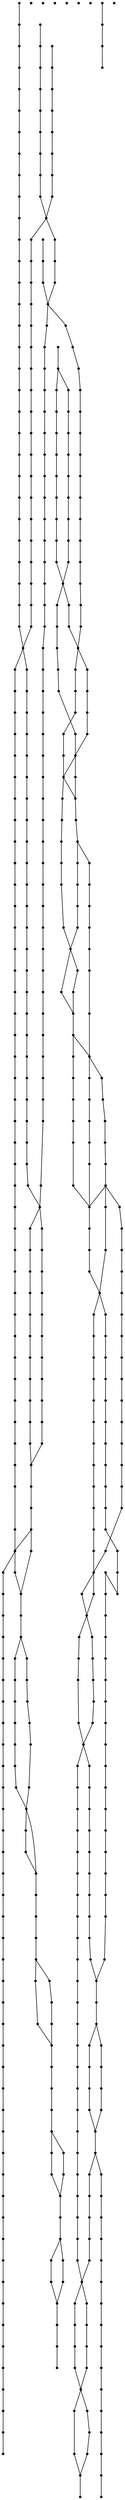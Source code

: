 graph {
  node [shape=point,comment="{\"directed\":false,\"doi\":\"10.1007/978-3-642-00219-9_21\",\"figure\":\"4 (1)\"}"]

  v0 [pos="980.2205870073894,758.652047827649"]
  v1 [pos="983.7492469787596,758.9481759792825"]
  v2 [pos="976.692960952049,758.7688200111539"]
  v3 [pos="973.1611674197885,758.7105611222157"]
  v4 [pos="966.1695090981416,760.8434979119884"]
  v5 [pos="962.6408491267714,760.7236728609408"]
  v6 [pos="959.1132389778314,761.4947763210794"]
  v7 [pos="955.5814454455708,760.6654139720026"]
  v8 [pos="952.0538193902304,760.6069006774359"]
  v9 [pos="948.52619333489,760.9612877180076"]
  v10 [pos="944.9954496250597,761.3166923810936"]
  v11 [pos="938.0027414809825,762.2076208922797"]
  v12 [pos="934.4740656032118,762.2076208922797"]
  v13 [pos="952.0538193902304,755.0956479447254"]
  v14 [pos="955.5814454455708,754.9173732005183"]
  v15 [pos="948.52619333489,754.7975481494708"]
  v16 [pos="944.9954496250597,755.1549880575851"]
  v17 [pos="941.5303516299224,754.4421434863848"]
  v18 [pos="938.0027414809825,753.7921371054366"]
  v19 [pos="934.4740656032118,753.9671681778798"]
  v20 [pos="930.9464554542719,754.8580330876587"]
  v21 [pos="930.9464554542718,762.6202668217895"]
  v22 [pos="927.4146619220112,762.8578816788564"]
  v23 [pos="923.8870199602704,764.4583474880716"]
  v24 [pos="916.8317996623904,764.7542212340766"]
  v25 [pos="913.3667175736539,765.4088069163386"]
  v26 [pos="927.4146619220112,754.9173732005183"]
  v27 [pos="923.8870199602703,754.7382716380183"]
  v28 [pos="920.3594098113304,754.3838845974466"]
  v29 [pos="916.8317996623904,754.7975481494707"]
  v30 [pos="913.3667175736538,755.0341453840232"]
  v31 [pos="909.8359579574229,754.9173732005182"]
  v32 [pos="906.3083478084831,754.9758864950851"]
  v33 [pos="916.8324518248091,800.9673360245595"]
  v34 [pos="920.360714136168,804.1059382639949"]
  v35 [pos="913.3667652928551,800.016240582221"]
  v36 [pos="909.8356080166129,800.4301585398737"]
  v37 [pos="906.3085864044899,801.7341145890125"]
  v38 [pos="902.7803559059321,802.7428329062179"]
  v39 [pos="864.0258586706117,764.2792459255714"]
  v40 [pos="867.5545027355814,765.8214528458485"]
  v41 [pos="860.4982326152713,763.983117773938"]
  v42 [pos="856.9695726439011,763.983117773938"]
  v43 [pos="853.5055244711942,764.6366222322787"]
  v44 [pos="849.9778984158537,764.9918360911432"]
  v45 [pos="846.4461048835931,765.1711920592718"]
  v46 [pos="842.9184788282528,765.2294509482101"]
  v47 [pos="775.9985501134117,830.5989772044245"]
  v48 [pos="779.5303754584734,830.6577449046199"]
  v49 [pos="768.9433298155318,832.1374952430874"]
  v50 [pos="765.4775478451751,834.391274706422"]
  v51 [pos="761.9470586377521,836.7011506108521"]
  v52 [pos="758.4188281391941,839.1305971607012"]
  v53 [pos="754.8911702710528,843.8696652093518"]
  v54 [pos="765.4775637515756,775.9541746254117"]
  v55 [pos="768.9426458403121,776.0157407875212"]
  v56 [pos="761.9488878738049,775.9541746254117"]
  v57 [pos="758.4191939864048,776.3711454506071"]
  v58 [pos="754.8905340150345,776.8451031365978"]
  v59 [pos="751.3628920532935,776.5482117680787"]
  v60 [pos="747.831098521033,776.0750172989735"]
  v61 [pos="726.7247844075047,775.6000419904685"]
  v62 [pos="730.2544942013052,776.3711454506071"]
  v63 [pos="723.1961244361344,775.8959157364735"]
  v64 [pos="719.6684983807941,778.8594869034657"]
  v65 [pos="716.1367048485334,780.4006762012284"]
  v66 [pos="712.609078793193,780.2224014570213"]
  v67 [pos="709.0814527378525,779.6888492525425"]
  v68 [pos="980.2212391698083,775.483015401335"]
  v69 [pos="983.7495332939679,777.141994505117"]
  v70 [pos="980.2212391698083,797.2326613974287"]
  v71 [pos="983.7495332939679,796.5785845264238"]
  v72 [pos="980.2205870073894,753.4949913312889"]
  v73 [pos="983.7492469787596,753.3751662802413"]
  v74 [pos="976.692960952049,753.612781137308"]
  v75 [pos="976.6936131144678,775.2459093555253"]
  v76 [pos="976.6936131144678,795.9868370344138"]
  v77 [pos="976.6936131144678,799.5422828962303"]
  v78 [pos="973.1611674197885,753.7921371054366"]
  v79 [pos="973.1611833261888,775.59978758484"]
  v80 [pos="973.1611833261888,792.5475273420311"]
  v81 [pos="973.1611833261888,798.3584063037677"]
  v82 [pos="969.6992029855417,754.2047830349466"]
  v83 [pos="969.6992029855417,758.9481759792825"]
  v84 [pos="969.697373749489,775.2459093555253"]
  v85 [pos="969.697373749489,795.8689200255805"]
  v86 [pos="969.697373749489,799.0081582790872"]
  v87 [pos="966.1695090981416,753.0209700438909"]
  v88 [pos="966.1695090981416,758.7105611222157"]
  v89 [pos="966.169143250931,775.18714165533"]
  v90 [pos="966.169143250931,788.2251757129472"]
  v91 [pos="966.169143250931,796.5785845264238"]
  v92 [pos="962.6408491267714,754.5006567809515"]
  v93 [pos="962.6414853827898,775.0660445761398"]
  v94 [pos="962.6414853827898,791.4846206259444"]
  v95 [pos="962.6414853827898,796.4029174399093"]
  v96 [pos="959.1132389778314,754.7382716380183"]
  v97 [pos="959.1132548842319,777.3752844664984"]
  v98 [pos="959.1132548842319,787.2740802706088"]
  v99 [pos="959.1132548842319,795.9868370344138"]
  v100 [pos="955.5820657951887,775.483015401335"]
  v101 [pos="955.5820657951887,794.2690902304366"]
  v102 [pos="964.2754067443137,951.5556244878052"]
  v103 [pos="964.2754067443136,959.8502656010864"]
  v104 [pos="964.2754067443136,968.1492316100531"]
  v105 [pos="964.2760907195334,976.44374552052"]
  v106 [pos="964.2760907195334,984.7424571238581"]
  v107 [pos="964.2760907195334,993.036971034325"]
  v108 [pos="952.0551396214685,778.5633587518322"]
  v109 [pos="952.0551396214685,792.1931403014594"]
  v110 [pos="948.52619333489,763.3331113929898"]
  v111 [pos="948.5268454973087,780.1055656721092"]
  v112 [pos="948.5268454973087,791.9555254443926"]
  v113 [pos="944.9950201522472,781.7060314813243"]
  v114 [pos="944.9950201522472,788.2251757129472"]
  v115 [pos="944.9950201522472,793.139274834041"]
  v116 [pos="941.5303516299225,762.4452357493464"]
  v117 [pos="941.5300016891124,781.5269299188244"]
  v118 [pos="941.5300016891124,788.462281758757"]
  v119 [pos="941.5300016891124,796.2239430802235"]
  v120 [pos="938.0029800769894,782.6528020279775"]
  v121 [pos="938.0029800769894,788.1043330393854"]
  v122 [pos="938.0029800769894,796.7567956692238"]
  v123 [pos="934.4747495784316,786.265997967475"]
  v124 [pos="934.4747495784316,790.6515693952538"]
  v125 [pos="934.4747495784316,803.2756854952182"]
  v126 [pos="930.9470917102901,785.0821213750122"]
  v127 [pos="930.9470917102901,789.7636937516102"]
  v128 [pos="930.9470917102901,805.9435101190197"]
  v129 [pos="927.4146301092103,786.0282559075939"]
  v130 [pos="927.4146301092103,803.3348348038563"]
  v131 [pos="923.8876721226891,786.8001225846181"]
  v132 [pos="923.8876721226891,802.2098531144031"]
  v133 [pos="920.3594098113304,766.1755854807917"]
  v134 [pos="920.360714136168,783.8364242148116"]
  v135 [pos="920.360714136168,792.7851421990979"]
  v136 [pos="916.8324518248091,786.0282559075939"]
  v137 [pos="916.8324518248091,791.5433883261396"]
  v138 [pos="913.3667175736539,763.2120143137995"]
  v139 [pos="913.3667652928551,784.1943729341831"]
  v140 [pos="913.3667652928551,792.9642437615978"]
  v141 [pos="909.835957957423,763.0954965359231"]
  v142 [pos="909.8356080166129,782.239011273139"]
  v143 [pos="909.8356080166129,788.4000795825762"]
  v144 [pos="906.3083478084831,764.3395400595382"]
  v145 [pos="906.3085864044899,783.3024268004827"]
  v146 [pos="902.7796719307123,755.0956479447254"]
  v147 [pos="902.7796719307123,764.2792459255716"]
  v148 [pos="902.7803559059321,783.4817827686113"]
  v149 [pos="899.2520458753719,755.567633987095"]
  v150 [pos="899.2520458753718,765.4088069163386"]
  v151 [pos="899.2526980377907,783.064811943416"]
  v152 [pos="899.2526980377907,798.9504082014062"]
  v153 [pos="895.7202523431113,755.6884766606568"]
  v154 [pos="895.7202523431112,764.6959623451382"]
  v155 [pos="895.7202364367107,779.8053670304189"]
  v156 [pos="895.7202364367107,789.229569134467"]
  v157 [pos="895.7202364367107,794.6811001458751"]
  v158 [pos="892.1926262877707,755.8645889570213"]
  v159 [pos="892.1926262877707,764.7542212340766"]
  v160 [pos="892.1932784501896,784.4285533152643"]
  v161 [pos="892.1932784501896,789.229569134467"]
  v162 [pos="892.1932784501896,802.151085414208"]
  v163 [pos="888.6639663164004,755.9846048122903"]
  v164 [pos="888.6621847995491,783.3024268004827"]
  v165 [pos="888.6621847995491,791.1887468799395"]
  v166 [pos="888.6621847995491,801.9717294460793"]
  v167 [pos="885.1342565225999,755.6884766606568"]
  v168 [pos="888.6639663164004,764.4583474880716"]
  v169 [pos="885.1342565225999,764.2207326310048"]
  v170 [pos="885.1338270497877,783.5985549521163"]
  v171 [pos="885.1338270497877,791.9555254443926"]
  v172 [pos="885.1338270497877,803.0977287580467"]
  v173 [pos="881.6723079947537,753.9671681778798"]
  v174 [pos="881.6723079947537,765.5255154984363"]
  v175 [pos="881.6723079947537,780.8728530478195"]
  v176 [pos="881.6723079947537,793.6150133594317"]
  v177 [pos="881.6723079947537,800.7879800564309"]
  v178 [pos="878.1405144624932,756.3972507418002"]
  v179 [pos="878.1405144624932,764.2207326310047"]
  v180 [pos="878.1411189057105,779.2136195384089"]
  v181 [pos="878.1411189057105,791.8395164777733"]
  v182 [pos="878.1411189057105,800.1919076687357"]
  v183 [pos="874.6129043135531,755.9846048122903"]
  v184 [pos="874.6129043135531,766.1173265918535"]
  v185 [pos="874.6142245447912,778.8016096229703"]
  v186 [pos="874.6142245447912,792.9642437615978"]
  v187 [pos="874.6142245447912,807.6029980340588"]
  v188 [pos="871.0852623518122,756.2219652637284"]
  v189 [pos="871.0852623518122,763.8665999960616"]
  v190 [pos="871.0858986078306,778.5633587518322"]
  v191 [pos="871.0858986078306,787.8082048877519"]
  v192 [pos="871.0858986078306,808.8450063126454"]
  v193 [pos="867.5545027355814,756.3387374472335"]
  v194 [pos="867.5545027355814,763.7457573224998"]
  v195 [pos="867.554136888371,778.6835654113225"]
  v196 [pos="867.554136888371,794.3849719942416"]
  v197 [pos="867.554136888371,807.8412489051968"]
  v198 [pos="864.0258586706117,757.8205866321366"]
  v199 [pos="864.0258586706116,767.1260449090588"]
  v200 [pos="864.0258427642112,778.3257438947654"]
  v201 [pos="864.0258427642112,798.7122845330822"]
  v202 [pos="864.0258427642112,804.8776777382047"]
  v203 [pos="860.4982326152714,756.5763523043003"]
  v204 [pos="860.4982326152713,766.9466889409302"]
  v205 [pos="860.498916590491,782.4730644514061"]
  v206 [pos="860.498916590491,797.5285351434338"]
  v207 [pos="856.9695726439011,756.7546270485075"]
  v208 [pos="856.9695726439011,768.0732606655617"]
  v209 [pos="856.9677911270496,779.4509799898472"]
  v210 [pos="856.9677911270496,797.290920286367"]
  v211 [pos="856.9677911270496,803.9265822958663"]
  v212 [pos="853.5055244711941,758.3551564591298"]
  v213 [pos="853.5055244711941,767.835645808495"]
  v214 [pos="853.5062084464139,781.1691084022673"]
  v215 [pos="853.5062084464139,796.1647937715854"]
  v216 [pos="853.5062084464139,804.4018120099997"]
  v217 [pos="849.9778984158538,759.0064348682206"]
  v218 [pos="849.9779143222543,781.0510641906195"]
  v219 [pos="849.9779143222543,797.7076367059337"]
  v220 [pos="849.9779143222543,803.6894762500567"]
  v221 [pos="846.4461048835931,759.4816645823543"]
  v222 [pos="846.446725233211,780.2812327586237"]
  v223 [pos="846.446725233211,797.8826677783769"]
  v224 [pos="846.446725233211,804.6394268670665"]
  v225 [pos="842.9184788282527,762.0282649241511"]
  v226 [pos="842.9198308722916,786.6823327785988"]
  v227 [pos="842.9198308722916,802.8596050897229"]
  v228 [pos="839.3908686793127,761.7906500670844"]
  v229 [pos="839.3908686793127,766.533025388906"]
  v230 [pos="839.3914731225302,783.6607571282971"]
  v231 [pos="839.3914731225302,801.3799819540694"]
  v232 [pos="835.8601090630818,764.4000885991334"]
  v233 [pos="835.8596795902695,790.1800285627342"]
  v234 [pos="835.8596795902695,796.8156905722335"]
  v235 [pos="835.8596795902695,801.2001171746838"]
  v236 [pos="832.3314331853112,763.8060514564663"]
  v237 [pos="832.3314490917116,797.4664601700672"]
  v238 [pos="828.8007212882818,763.1537554248613"]
  v239 [pos="828.8007212882818,766.237151642901"]
  v240 [pos="828.8003236282702,789.8215710321056"]
  v241 [pos="828.8003236282702,797.5285351434338"]
  v242 [pos="828.8003236282702,800.9041162258645"]
  v243 [pos="825.3387568540351,762.5034946382846"]
  v244 [pos="825.3387568540351,766.592556305987"]
  v245 [pos="825.3394090164538,789.645903945591"]
  v246 [pos="825.3394090164538,799.8960339227306"]
  v247 [pos="821.8111307986946,762.8578816788563"]
  v248 [pos="821.8111307986948,768.6682518293358"]
  v249 [pos="821.8118147739144,788.8169232049572"]
  v250 [pos="821.8118147739144,797.6446713128673"]
  v251 [pos="821.8118147739144,802.5058540632224"]
  v252 [pos="818.279337266434,761.7906500670842"]
  v253 [pos="818.2793372664339,768.9028138188598"]
  v254 [pos="818.2793531728345,785.2024552373169"]
  v255 [pos="818.2793531728345,796.8748398808716"]
  v256 [pos="818.2793531728345,803.4516069873613"]
  v257 [pos="814.7517112110936,762.6202668217895"]
  v258 [pos="814.7517112110936,768.9641255753407"]
  v259 [pos="814.7517112110935,771.6900818852662"]
  v260 [pos="814.7523315607116,788.2251757129472"]
  v261 [pos="814.7523315607116,797.3486703640481"]
  v262 [pos="814.7523315607116,805.823176256715"]
  v263 [pos="811.2230353333229,765.1096258971625"]
  v264 [pos="811.223035333323,768.1336820023427"]
  v265 [pos="811.223035333323,773.7034480296198"]
  v266 [pos="811.221269722872,787.7499459988137"]
  v267 [pos="811.221269722872,803.9265822958663"]
  v268 [pos="811.221269722872,808.9661033918358"]
  v269 [pos="807.6933255395224,765.05034938571"]
  v270 [pos="807.6933255395224,769.1986875648649"]
  v271 [pos="807.6933255395224,771.9256614973044"]
  v272 [pos="807.6929755987123,788.5799443619619"]
  v273 [pos="807.6929755987123,806.0025322248435"]
  v274 [pos="807.6929755987123,809.9704968133556"]
  v275 [pos="804.1646655681521,764.5168607826383"]
  v276 [pos="804.1646655681521,769.6728996564841"]
  v277 [pos="804.1646655681521,774.2951955216298"]
  v278 [pos="804.1653177305709,792.4892684530928"]
  v279 [pos="804.1653177305709,803.7515512234231"]
  v280 [pos="804.1653177305709,816.1358900184782"]
  v281 [pos="800.6370395128117,764.7542212340766"]
  v282 [pos="800.6370395128117,768.3691344115667"]
  v283 [pos="800.6370395128116,773.052169620529"]
  v284 [pos="800.6370554192122,797.5285351434338"]
  v285 [pos="800.6370554192122,802.8596050897229"]
  v286 [pos="800.6370554192122,818.1526906388173"]
  v287 [pos="797.1062958029813,766.0005544083485"]
  v288 [pos="797.1062958029812,769.8520012189841"]
  v289 [pos="797.1062958029813,772.6364708234764"]
  v290 [pos="797.1065662117891,796.995046540362"]
  v291 [pos="797.1065662117891,806.7736356849821"]
  v292 [pos="797.1065662117891,816.9057214504738"]
  v293 [pos="793.6443313687346,765.4088069163386"]
  v294 [pos="793.6443313687346,771.0357506086326"]
  v295 [pos="793.6443313687346,775.1852336131159"]
  v296 [pos="793.6450153439544,797.9405450588723"]
  v297 [pos="793.6450153439544,805.70640407321"]
  v298 [pos="793.6450153439544,815.364023341454"]
  v299 [pos="790.1167212197946,765.8214528458485"]
  v300 [pos="790.1167212197947,770.9774917196944"]
  v301 [pos="790.1167212197947,774.3537088161964"]
  v302 [pos="790.1173574758129,801.3219774707597"]
  v303 [pos="790.1173574758129,807.5410502635066"]
  v304 [pos="790.1173574758129,814.064137782372"]
  v305 [pos="786.584927687534,765.4088069163387"]
  v306 [pos="786.584927687534,770.8597019136753"]
  v307 [pos="786.5849276875341,773.9993217756248"]
  v308 [pos="786.5848640619322,806.5942797168535"]
  v309 [pos="786.5848640619322,813.0544018426525"]
  v310 [pos="786.5848640619322,816.5519704239734"]
  v311 [pos="783.0573175385941,766.6508151949253"]
  v312 [pos="783.057317538594,773.5240920614913"]
  v313 [pos="783.0573175385941,776.667019196612"]
  v314 [pos="783.0586377698321,811.4544448446944"]
  v315 [pos="783.0586377698321,826.1514580060935"]
  v316 [pos="779.5296914832536,768.1930221152022"]
  v317 [pos="779.5296914832536,773.348043366534"]
  v318 [pos="779.5296914832536,776.8451031365978"]
  v319 [pos="779.5303754584734,815.89763914734"]
  v320 [pos="775.9989318670229,767.5386908385688"]
  v321 [pos="775.9989318670229,777.7925096973222"]
  v322 [pos="775.9985501134117,804.4595620876809"]
  v323 [pos="775.9985501134117,823.5425282853016"]
  v324 [pos="772.4702718956526,766.7675873784302"]
  v325 [pos="772.4702718956526,776.1917894824785"]
  v326 [pos="772.4709240580714,805.055507272562"]
  v327 [pos="772.4709240580714,828.6980583478904"]
  v328 [pos="768.9426458403121,767.4804319496304"]
  v329 [pos="768.9426458403121,779.7473625471092"]
  v330 [pos="768.9433298155318,811.8085774796375"]
  v331 [pos="765.4775637515756,767.0667047961992"]
  v332 [pos="765.4775637515756,778.8594869034657"]
  v333 [pos="765.4775478451751,814.7138897576915"]
  v334 [pos="761.9488878738049,768.1930221152022"]
  v335 [pos="761.9488878738049,778.2674850058272"]
  v336 [pos="761.9470586377521,820.3451583456709"]
  v337 [pos="761.9470586377521,825.6186054170932"]
  v338 [pos="758.4191939864048,767.7763056956355"]
  v339 [pos="758.4188281391941,824.7882254455023"]
  v340 [pos="758.4188281391941,828.0477975613137"]
  v341 [pos="754.8905340150345,768.9028138188598"]
  v342 [pos="754.8905340150345,781.940847876477"]
  v343 [pos="754.8911702710528,825.559456108455"]
  v344 [pos="754.8911702710528,835.1009392072654"]
  v345 [pos="751.3628920532935,769.5561274729793"]
  v346 [pos="751.3628920532935,782.1189318164629"]
  v347 [pos="751.3635760285133,835.9889420537231"]
  v348 [pos="751.3635760285133,840.081438197411"]
  v349 [pos="747.831098521033,769.9102601079223"]
  v350 [pos="747.8310985210329,785.2618589515836"]
  v351 [pos="747.8311462402344,819.7490859579757"]
  v352 [pos="747.8311462402344,840.018218398716"]
  v353 [pos="747.8311462402344,842.8615829062178"]
  v354 [pos="744.3034883720929,770.02919473927"]
  v355 [pos="744.3034883720929,780.9936957213812"]
  v356 [pos="744.3034883720929,785.7943299321412"]
  v357 [pos="744.3047608841297,828.4641323724377"]
  v358 [pos="744.3047608841297,847.0132283585438"]
  v359 [pos="740.775878223153,771.9256614973045"]
  v360 [pos="740.7758782231529,779.5712502507447"]
  v361 [pos="740.7765303855717,846.3592786903532"]
  v362 [pos="740.7765303855717,856.9083352810403"]
  v363 [pos="737.2451345133226,773.1114461319813"]
  v364 [pos="737.2451345133226,780.4006762012284"]
  v365 [pos="740.7758782231529,784.5490143803834"]
  v366 [pos="737.2451345133226,783.3026812061114"]
  v367 [pos="737.2447368533112,847.4299447781107"]
  v368 [pos="737.2447368533112,864.9696864329401"]
  v369 [pos="733.783170079076,773.2282183154864"]
  v370 [pos="733.783170079076,792.8436554936645"]
  v371 [pos="733.7831541726755,846.9547150639771"]
  v372 [pos="733.7831541726755,860.4679788357278"]
  v373 [pos="733.7831541726755,867.7537744289896"]
  v374 [pos="733.783170079076,780.4006762012285"]
  v375 [pos="730.2544942013052,780.4006762012284"]
  v376 [pos="730.2544942013052,788.1628463339522"]
  v377 [pos="730.2526967780534,854.1241200821767"]
  v378 [pos="730.2526967780534,859.755388670156"]
  v379 [pos="730.2526967780534,868.9419759171376"]
  v380 [pos="726.7247844075047,782.1774451110297"]
  v381 [pos="726.7247844075047,795.15696587408"]
  v382 [pos="726.7244344666947,861.1182396223045"]
  v383 [pos="726.7244344666947,872.9725242902732"]
  v384 [pos="726.7244344666947,882.5720118723932"]
  v385 [pos="723.1961244361344,783.2444223171731"]
  v386 [pos="723.1961244361345,796.5783301207953"]
  v387 [pos="723.1967765985532,866.7495082102839"]
  v388 [pos="723.1967765985532,874.3356296480501"]
  v389 [pos="723.1967765985532,886.7193324290339"]
  v390 [pos="719.6684983807941,784.4291893293357"]
  v391 [pos="719.668498380794,791.185757613804"]
  v392 [pos="719.6691823560138,863.4274795126631"]
  v393 [pos="719.6691823560138,877.1782309386663"]
  v394 [pos="719.6691823560138,888.4991542063776"]
  v395 [pos="716.1367048485333,786.1497345952271"]
  v396 [pos="716.1367048485333,793.0230114617932"]
  v397 [pos="716.1367525677348,858.804929241889"]
  v398 [pos="716.1367525677348,881.563293555188"]
  v399 [pos="716.1367525677348,886.1273305313954"]
  v400 [pos="712.609078793193,787.6293577308804"]
  v401 [pos="712.609078793193,791.4828397865444"]
  v402 [pos="712.6103672116301,890.8666529856746"]
  v403 [pos="712.6103672116301,899.2821367725176"]
  v404 [pos="709.0814527378525,790.8888026438777"]
  v405 [pos="709.0814527378525,801.0258493191262"]
  v406 [pos="709.0821367130723,893.296735549595"]
  v407 [pos="709.0821367130723,902.7210648564576"]
  v408 [pos="705.6163865555163,784.1936097172975"]
  v409 [pos="705.6163865555163,791.8975209610828"]
  v410 [pos="705.6163865555163,804.4603253045666"]
  v411 [pos="705.6170228115348,903.3128123484676"]
  v412 [pos="705.6170228115348,910.6028056346004"]
  v413 [pos="702.0887764065765,785.6745048810935"]
  v414 [pos="702.0887764065764,790.7127539489203"]
  v415 [pos="702.0887764065765,804.1061926696234"]
  v416 [pos="702.088760500176,891.816858008313"]
  v417 [pos="702.088760500176,912.0242970841298"]
  v418 [pos="698.5580326967461,788.9339497940907"]
  v419 [pos="698.5580326967461,793.7356016273649"]
  v420 [pos="698.5580326967461,804.8187828351951"]
  v421 [pos="698.5583031055539,904.7967603798063"]
  v422 [pos="698.5583031055539,913.6248900961593"]
  v423 [pos="698.5583031055539,918.3682830404953"]
  v424 [pos="695.0293409125749,792.1351358181497"]
  v425 [pos="695.0293409125749,811.3961859557562"]
  v426 [pos="695.0299771685932,905.8014082069546"]
  v427 [pos="695.0299771685932,913.3874024419067"]
  v428 [pos="695.0299771685932,930.6937269325406"]
  v429 [pos="691.501730763635,790.0009270002341"]
  v430 [pos="691.5017307636349,793.3771440967364"]
  v431 [pos="691.5017307636349,812.6988699767522"]
  v432 [pos="691.5023829260538,904.5008866338012"]
  v433 [pos="691.5023829260538,914.5754767272406"]
  v434 [pos="691.5023829260538,929.2721082801969"]
  v435 [pos="687.9709870538045,790.5929288978726"]
  v436 [pos="687.9709870538045,794.2077784739557"]
  v437 [pos="687.9709870538045,820.9956735378762"]
  v438 [pos="687.970589393793,902.8997848105147"]
  v439 [pos="687.970589393793,915.9965865683272"]
  v440 [pos="687.970589393793,933.8945313481568"]
  v441 [pos="684.4423111760339,790.0009270002341"]
  v442 [pos="684.4423111760339,819.2784355451561"]
  v443 [pos="684.4423270824343,911.7285505409391"]
  v444 [pos="684.4423270824343,926.7214374483432"]
  v445 [pos="684.4423270824343,934.6660164167381"]
  v446 [pos="680.9136512046637,787.987815261509"]
  v447 [pos="680.9136512046636,793.4387102588457"]
  v448 [pos="680.9136512046637,819.8119241482278"]
  v449 [pos="680.9158462879269,911.4906812782438"]
  v450 [pos="680.9158462879269,938.8715958623169"]
  v451 [pos="680.9158462879269,951.7305283574341"]
  v452 [pos="677.4496030319568,787.8669725879472"]
  v453 [pos="677.4496030319568,791.2472601745062"]
  v454 [pos="677.4496030319568,827.3980455859942"]
  v455 [pos="677.4504778839821,905.0927613286256"]
  v456 [pos="677.4504778839821,950.3089097050904"]
  v457 [pos="677.4504778839821,960.2084687260865"]
  v458 [pos="673.9219769766164,787.3917428738138"]
  v459 [pos="673.9219769766164,795.3363218422086"]
  v460 [pos="673.9219769766164,837.2931525084905"]
  v461 [pos="673.9224700750306,912.7372688581443"]
  v462 [pos="673.9224700750306,945.0364802561824"]
  v463 [pos="673.9224700750306,957.7155479719138"]
  v464 [pos="670.3922512764154,787.5125855473755"]
  v465 [pos="670.3922512764154,801.2614289311646"]
  v466 [pos="670.3922512764154,834.1545502690552"]
  v467 [pos="670.390708355571,911.9075249006248"]
  v468 [pos="670.390708355571,932.114709570813"]
  v469 [pos="670.390708355571,965.0060500693038"]
  v470 [pos="666.8625573890154,789.3496485911433"]
  v471 [pos="666.8625573890154,798.474924081644"]
  v472 [pos="666.8625573890154,832.1371136346447"]
  v473 [pos="666.8634004282396,928.5591365061823"]
  v474 [pos="666.8634004282396,949.6589033241422"]
  v475 [pos="666.8634004282396,966.4898708978283"]
  v476 [pos="663.3349472400754,788.579562753519"]
  v477 [pos="663.3349472400754,800.2547458589877"]
  v478 [pos="663.3349472400754,856.4376848682207"]
  v479 [pos="663.33545624489,931.2854744245506"]
  v480 [pos="663.33545624489,963.9388184575317"]
  v481 [pos="663.33545624489,975.7350986421909"]
  v482 [pos="659.8041876238445,791.3640323580112"]
  v483 [pos="659.8041876238447,798.7125389387107"]
  v484 [pos="659.8041876238445,837.411959937024"]
  v485 [pos="659.8039808406386,909.6569255076472"]
  v486 [pos="659.8039808406386,931.5816025761841"]
  v487 [pos="659.8039808406386,971.8208136413031"]
  v488 [pos="656.2755435588748,792.0768769292115"]
  v489 [pos="656.2755435588748,805.7066584788386"]
  v490 [pos="656.2755435588747,835.4550718422086"]
  v491 [pos="656.276036657289,937.033515196035"]
  v492 [pos="656.276036657289,983.1999957979526"]
  v493 [pos="656.276036657289,989.4228846751276"]
  v494 [pos="652.7479015971339,795.3945807311468"]
  v495 [pos="652.7479015971338,804.0466617525424"]
  v496 [pos="652.7479015971338,831.0118775395631"]
  v497 [pos="652.7483787891476,945.0947391451205"]
  v498 [pos="652.7483787891476,962.2802209621926"]
  v499 [pos="652.7483787891476,976.268332839634"]
  v500 [pos="649.2192416257636,794.3858624139416"]
  v501 [pos="649.2192416257636,808.0784821538208"]
  v502 [pos="649.2192416257636,858.6884114640126"]
  v503 [pos="649.216935197697,941.5971705637995"]
  v504 [pos="649.216935197697,965.0686338539274"]
  v505 [pos="649.216935197697,985.3344590214965"]
  v506 [pos="645.7552093594572,796.2824563747903"]
  v507 [pos="645.7552093594572,805.4690436217718"]
  v508 [pos="645.7552093594572,859.4595149241511"]
  v509 [pos="645.7560842114825,952.5638339937534"]
  v510 [pos="645.7560842114825,962.9928111277643"]
  v511 [pos="645.7560842114825,970.2204750349022"]
  v512 [pos="642.2265493880869,800.017131001921"]
  v513 [pos="642.226549388087,807.4238964715588"]
  v514 [pos="642.226549388087,866.6871788312889"]
  v515 [pos="642.2240043640136,961.5713196782349"]
  v516 [pos="642.2240043640136,998.0766193331087"]
  v517 [pos="638.6957897718562,799.4836423988493"]
  v518 [pos="638.6957897718562,814.5360602233343"]
  v519 [pos="638.6957897718562,866.3913050852839"]
  v520 [pos="638.6963146830714,956.6490795770276"]
  v521 [pos="635.1681637165158,795.8687928227662"]
  v522 [pos="635.1681637165158,818.327976116889"]
  v523 [pos="635.1681637165159,881.2091609202448"]
  v524 [pos="635.169038568541,956.2360520390747"]
  v525 [pos="635.169038568541,978.2816989839878"]
  v526 [pos="631.6395037451456,791.4828397865446"]
  v527 [pos="631.6395037451456,818.623849862894"]
  v528 [pos="631.6395037451456,898.4530288290694"]
  v529 [pos="631.6369269082712,939.4050844653887"]
  v530 [pos="631.6369269082712,976.680978769144"]
  v531 [pos="628.1087441289147,788.5213038645808"]
  v532 [pos="628.1087441289147,813.6471669571766"]
  v533 [pos="628.1095871681391,925.9544044782615"]
  v534 [pos="628.1087441289147,936.4416405012107"]
  v535 [pos="628.1095871681391,985.2178140408059"]
  v536 [pos="624.5811180735743,788.8756909051525"]
  v537 [pos="624.5811180735743,819.8119241482278"]
  v538 [pos="624.5817066103913,905.0342480340587"]
  v539 [pos="624.5811180735743,940.5307021689132"]
  v540 [pos="624.5817066103913,985.9848470108875"]
  v541 [pos="621.0524740086045,790.059440294801"]
  v542 [pos="621.0524740086045,821.529162140948"]
  v543 [pos="621.0499130781307,892.884089620085"]
  v544 [pos="621.0524740086045,994.1044570517256"]
  v545 [pos="617.5884099294973,781.4686710298861"]
  v546 [pos="617.5884099294973,835.5154931789896"]
  v547 [pos="617.5889666535134,883.2805315479081"]
  v548 [pos="614.0576980324678,777.9716112598223"]
  v549 [pos="614.0574912492618,835.338045253075"]
  v550 [pos="610.5290062482966,787.8669725879472"]
  v551 [pos="610.5295152531113,824.8468659428834"]
  v552 [pos="610.5290062482967,836.9972787624856"]
  v553 [pos="607.0013960993567,793.8523738108698"]
  v554 [pos="607.0013960993567,848.1387188592541"]
  v555 [pos="607.0019210105718,864.1985829728017"]
  v556 [pos="607.0019210105718,994.0454349459018"]
  v557 [pos="603.4737700440162,809.1413888699075"]
  v558 [pos="603.4737700440162,846.3006381929721"]
  v559 [pos="603.4704456063204,885.1186122141901"]
  v560 [pos="599.9451100726459,810.3292087496127"]
  v561 [pos="599.9451100726459,854.836964653377"]
  v562 [pos="599.9425332357716,905.9805097694548"]
  v563 [pos="596.4143504564151,824.0780521334018"]
  v564 [pos="596.4143504564151,883.4016286270985"]
  v565 [pos="596.4152253084404,920.3812675764061"]
  v566 [pos="592.8867244010747,834.0919664844316"]
  v567 [pos="592.8867244010747,905.8608119212213"]
  v568 [pos="592.8872493122899,921.1523710365445"]
  v569 [pos="589.4216423123381,844.5248869056852"]
  v570 [pos="589.4216423123381,927.3758959277909"]
  v571 [pos="589.4224853515625,975.0223812738049"]
  v572 [pos="585.8940162569977,873.3271657364735"]
  v573 [pos="585.8940162569977,919.9065466735296"]
  v574 [pos="585.8945729810138,961.9258339216209"]
  v575 [pos="582.3653721920278,894.9557146533768"]
  v576 [pos="582.3653721920278,964.1769421258556"]
  v577 [pos="578.8346125757971,933.1239366992754"]

  v0 -- v1 [id="-1",pos="980.2205870073894,758.652047827649 981.3958908289394,758.5976531190512 982.5695057486614,758.5144636490886 983.7492469787596,758.9481759792825"]
  v2 -- v0 [id="-2",pos="976.692960952049,758.7688200111539 977.8991423224724,758.9628507998982 979.0607228111083,758.8219452517117 980.2205870073894,758.652047827649"]
  v3 -- v2 [id="-3",pos="973.1611674197885,758.7105611222157 974.4457181657967,759.4476455913807 975.5916635398878,759.2758469172379 976.692960952049,758.7688200111539"]
  v4 -- v3 [id="-4",pos="966.1695090981416,760.8434979119884 968.5348560096477,760.3706943342768 970.9152658892928,759.9888909657741 973.1611674197885,758.7105611222157"]
  v5 -- v4 [id="-5",pos="962.6408491267714,760.7236728609408 963.825873663762,760.9128909432196 964.9875023668444,760.7962551034983 966.1695090981416,760.8434979119884"]
  v6 -- v5 [id="-6",pos="959.1132389778314,761.4947763210794 960.2991905562907,761.1227289500475 961.4817566641792,761.0765780661729 962.6408491267714,760.7236728609408"]
  v7 -- v6 [id="-7",pos="955.5814454455708,760.6654139720026 956.7445778906803,761.0637485706084 957.9305791571288,761.1160769846426 959.1132389778314,761.4947763210794"]
  v8 -- v7 [id="-8",pos="952.0538193902304,760.6069006774359 953.2261188649497,760.6676899032417 954.3921910824564,760.8379308856212 955.5814454455708,760.6654139720026"]
  v9 -- v8 [id="-9",pos="948.52619333489,760.9612877180076 949.669839217984,760.8841955948651 950.8386504859536,760.698832910976 952.0538193902304,760.6069006774359"]
  v10 -- v9 [id="-10",pos="944.9954496250597,761.3166923810936 946.1494351735915,761.223595190876 947.3232543277562,761.150187811396 948.52619333489,760.9612877180076"]
  v11 -- v10 [id="-11",pos="938.0027414809825,762.2076208922797 940.3307662113705,761.3471744255386 942.6257814613657,761.365075866466 944.9954496250597,761.3166923810936"]
  v12 -- v11 [id="-12",pos="934.4740656032118,762.2076208922797 935.6625746730314,761.7519924726128 936.818712623392,761.6180434603885 938.0027414809825,762.2076208922797"]
  v13 -- v14 [id="-13",pos="952.0538193902304,755.0956479447254 953.2300243499494,755.2293875689486 954.4045993571283,755.1292103558687 955.5814454455708,754.9173732005183"]
  v574 -- v571 [id="-15",pos="585.8945729810138,961.9258339216209 589.4224853515625,975.0223812738049 589.4224853515625,975.0223812738049 589.4224853515625,975.0223812738049"]
  v571 -- v568 [id="-16",pos="589.4224853515625,975.0223812738049 592.8872493122899,921.1523710365445 592.8872493122899,921.1523710365445 592.8872493122899,921.1523710365445"]
  v570 -- v567 [id="-17",pos="589.4216423123381,927.3758959277909 592.8867244010747,905.8608119212213 592.8867244010747,905.8608119212213 592.8867244010747,905.8608119212213"]
  v569 -- v566 [id="-18",pos="589.4216423123381,844.5248869056852 592.8867244010747,834.0919664844316 592.8867244010747,834.0919664844316 592.8867244010747,834.0919664844316"]
  v568 -- v565 [id="-19",pos="592.8872493122899,921.1523710365445 596.4152253084404,920.3812675764061 596.4152253084404,920.3812675764061 596.4152253084404,920.3812675764061"]
  v567 -- v564 [id="-20",pos="592.8867244010747,905.8608119212213 596.4143504564151,883.4016286270985 596.4143504564151,883.4016286270985 596.4143504564151,883.4016286270985"]
  v566 -- v563 [id="-21",pos="592.8867244010747,834.0919664844316 596.4143504564151,824.0780521334018 596.4143504564151,824.0780521334018 596.4143504564151,824.0780521334018"]
  v565 -- v562 [id="-22",pos="596.4152253084404,920.3812675764061 599.9425332357716,905.9805097694548 599.9425332357716,905.9805097694548 599.9425332357716,905.9805097694548"]
  v564 -- v561 [id="-23",pos="596.4143504564151,883.4016286270985 599.9451100726459,854.836964653377 599.9451100726459,854.836964653377 599.9451100726459,854.836964653377"]
  v563 -- v560 [id="-24",pos="596.4143504564151,824.0780521334018 599.9451100726459,810.3292087496127 599.9451100726459,810.3292087496127 599.9451100726459,810.3292087496127"]
  v562 -- v559 [id="-25",pos="599.9425332357716,905.9805097694548 603.4704456063204,885.1186122141901 603.4704456063204,885.1186122141901 603.4704456063204,885.1186122141901"]
  v561 -- v558 [id="-26",pos="599.9451100726459,854.836964653377 603.4737700440162,846.3006381929721 603.4737700440162,846.3006381929721 603.4737700440162,846.3006381929721"]
  v560 -- v557 [id="-27",pos="599.9451100726459,810.3292087496127 603.4737700440162,809.1413888699075 603.4737700440162,809.1413888699075 603.4737700440162,809.1413888699075"]
  v559 -- v555 [id="-28",pos="603.4704456063204,885.1186122141901 607.0019210105718,864.1985829728017 607.0019210105718,864.1985829728017 607.0019210105718,864.1985829728017"]
  v558 -- v554 [id="-29",pos="603.4737700440162,846.3006381929721 607.0013960993567,848.1387188592541 607.0013960993567,848.1387188592541 607.0013960993567,848.1387188592541"]
  v557 -- v553 [id="-30",pos="603.4737700440162,809.1413888699075 607.0013960993567,793.8523738108698 607.0013960993567,793.8523738108698 607.0013960993567,793.8523738108698"]
  v555 -- v551 [id="-33",pos="607.0019210105718,864.1985829728017 610.5295152531113,824.8468659428834 610.5295152531113,824.8468659428834 610.5295152531113,824.8468659428834"]
  v554 -- v552 [id="-34",pos="607.0013960993567,848.1387188592541 610.5290062482967,836.9972787624856 610.5290062482967,836.9972787624856 610.5290062482967,836.9972787624856"]
  v553 -- v550 [id="-35",pos="607.0013960993567,793.8523738108698 610.5290062482966,787.8669725879472 610.5290062482966,787.8669725879472 610.5290062482966,787.8669725879472"]
  v552 -- v549 [id="-36",pos="610.5290062482967,836.9972787624856 614.0574912492618,835.338045253075 614.0574912492618,835.338045253075 614.0574912492618,835.338045253075"]
  v551 -- v549 [id="-37",pos="610.5295152531113,824.8468659428834 614.0574912492618,835.338045253075 614.0574912492618,835.338045253075 614.0574912492618,835.338045253075"]
  v550 -- v548 [id="-38",pos="610.5290062482966,787.8669725879472 614.0576980324678,777.9716112598223 614.0576980324678,777.9716112598223 614.0576980324678,777.9716112598223"]
  v549 -- v546 [id="-39",pos="614.0574912492618,835.338045253075 617.5884099294973,835.5154931789896 617.5884099294973,835.5154931789896 617.5884099294973,835.5154931789896"]
  v549 -- v547 [id="-40",pos="614.0574912492618,835.338045253075 617.5889666535134,883.2805315479081 617.5889666535134,883.2805315479081 617.5889666535134,883.2805315479081"]
  v548 -- v545 [id="-41",pos="614.0576980324678,777.9716112598223 617.5884099294973,781.4686710298861 617.5884099294973,781.4686710298861 617.5884099294973,781.4686710298861"]
  v547 -- v543 [id="-42",pos="617.5889666535134,883.2805315479081 621.0499130781307,892.884089620085 621.0499130781307,892.884089620085 621.0499130781307,892.884089620085"]
  v546 -- v542 [id="-43",pos="617.5884099294973,835.5154931789896 621.0524740086045,821.529162140948 621.0524740086045,821.529162140948 621.0524740086045,821.529162140948"]
  v545 -- v541 [id="-44",pos="617.5884099294973,781.4686710298861 621.0524740086045,790.059440294801 621.0524740086045,790.059440294801 621.0524740086045,790.059440294801"]
  v544 -- v539 [id="-46",pos="621.0524740086045,994.1044570517256 624.5811180735743,940.5307021689132 624.5811180735743,940.5307021689132 624.5811180735743,940.5307021689132"]
  v543 -- v538 [id="-47",pos="621.0499130781307,892.884089620085 624.5817066103913,905.0342480340587 624.5817066103913,905.0342480340587 624.5817066103913,905.0342480340587"]
  v542 -- v537 [id="-48",pos="621.0524740086045,821.529162140948 624.5811180735743,819.8119241482278 624.5811180735743,819.8119241482278 624.5811180735743,819.8119241482278"]
  v541 -- v536 [id="-49",pos="621.0524740086045,790.059440294801 624.5811180735743,788.8756909051525 624.5811180735743,788.8756909051525 624.5811180735743,788.8756909051525"]
  v540 -- v535 [id="-51",pos="624.5817066103913,985.9848470108875 628.1095871681391,985.2178140408059 628.1095871681391,985.2178140408059 628.1095871681391,985.2178140408059"]
  v539 -- v534 [id="-52",pos="624.5811180735743,940.5307021689132 628.1087441289147,936.4416405012107 628.1087441289147,936.4416405012107 628.1087441289147,936.4416405012107"]
  v538 -- v533 [id="-53",pos="624.5817066103913,905.0342480340587 628.1095871681391,925.9544044782615 628.1095871681391,925.9544044782615 628.1095871681391,925.9544044782615"]
  v537 -- v532 [id="-54",pos="624.5811180735743,819.8119241482278 628.1087441289147,813.6471669571766 628.1087441289147,813.6471669571766 628.1087441289147,813.6471669571766"]
  v536 -- v531 [id="-55",pos="624.5811180735743,788.8756909051525 628.1087441289147,788.5213038645808 628.1087441289147,788.5213038645808 628.1087441289147,788.5213038645808"]
  v535 -- v530 [id="-56",pos="628.1095871681391,985.2178140408059 631.6369269082712,976.680978769144 631.6369269082712,976.680978769144 631.6369269082712,976.680978769144"]
  v534 -- v533 [id="-57",pos="628.1087441289147,936.4416405012107 628.1095871681391,925.9544044782615 628.1095871681391,925.9544044782615 628.1095871681391,925.9544044782615"]
  v533 -- v528 [id="-58",pos="628.1095871681391,925.9544044782615 631.6395037451456,898.4530288290694 631.6395037451456,898.4530288290694 631.6395037451456,898.4530288290694"]
  v533 -- v529 [id="-59",pos="628.1095871681391,925.9544044782615 631.6369269082712,939.4050844653887 631.6369269082712,939.4050844653887 631.6369269082712,939.4050844653887"]
  v532 -- v527 [id="-60",pos="628.1087441289147,813.6471669571766 631.6395037451456,818.623849862894 631.6395037451456,818.623849862894 631.6395037451456,818.623849862894"]
  v531 -- v526 [id="-61",pos="628.1087441289147,788.5213038645808 631.6395037451456,791.4828397865446 631.6395037451456,791.4828397865446 631.6395037451456,791.4828397865446"]
  v530 -- v525 [id="-62",pos="631.6369269082712,976.680978769144 635.169038568541,978.2816989839878 635.169038568541,978.2816989839878 635.169038568541,978.2816989839878"]
  v529 -- v524 [id="-63",pos="631.6369269082712,939.4050844653887 635.169038568541,956.2360520390747 635.169038568541,956.2360520390747 635.169038568541,956.2360520390747"]
  v528 -- v523 [id="-64",pos="631.6395037451456,898.4530288290694 635.1681637165159,881.2091609202448 635.1681637165159,881.2091609202448 635.1681637165159,881.2091609202448"]
  v527 -- v522 [id="-65",pos="631.6395037451456,818.623849862894 635.1681637165158,818.327976116889 635.1681637165158,818.327976116889 635.1681637165158,818.327976116889"]
  v526 -- v521 [id="-66",pos="631.6395037451456,791.4828397865446 635.1681637165158,795.8687928227662 635.1681637165158,795.8687928227662 635.1681637165158,795.8687928227662"]
  v576 -- v573 [id="-67",pos="582.3653721920278,964.1769421258556 585.8940162569977,919.9065466735296 585.8940162569977,919.9065466735296 585.8940162569977,919.9065466735296"]
  v523 -- v519 [id="-69",pos="635.1681637165159,881.2091609202448 638.6957897718562,866.3913050852839 638.6957897718562,866.3913050852839 638.6957897718562,866.3913050852839"]
  v522 -- v518 [id="-70",pos="635.1681637165158,818.327976116889 638.6957897718562,814.5360602233343 638.6957897718562,814.5360602233343 638.6957897718562,814.5360602233343"]
  v521 -- v517 [id="-71",pos="635.1681637165158,795.8687928227662 638.6957897718562,799.4836423988493 638.6957897718562,799.4836423988493 638.6957897718562,799.4836423988493"]
  v524 -- v520 [id="-72",pos="635.169038568541,956.2360520390747 638.6963146830714,956.6490795770276 638.6963146830714,956.6490795770276 638.6963146830714,956.6490795770276"]
  v520 -- v515 [id="-73",pos="638.6963146830714,956.6490795770276 642.2240043640136,961.5713196782349 642.2240043640136,961.5713196782349 642.2240043640136,961.5713196782349"]
  v519 -- v514 [id="-74",pos="638.6957897718562,866.3913050852839 642.226549388087,866.6871788312889 642.226549388087,866.6871788312889 642.226549388087,866.6871788312889"]
  v518 -- v513 [id="-75",pos="638.6957897718562,814.5360602233343 642.226549388087,807.4238964715588 642.226549388087,807.4238964715588 642.226549388087,807.4238964715588"]
  v517 -- v512 [id="-76",pos="638.6957897718562,799.4836423988493 642.2265493880869,800.017131001921 642.2265493880869,800.017131001921 642.2265493880869,800.017131001921"]
  v516 -- v511 [id="-78",pos="642.2240043640136,998.0766193331087 645.7560842114825,970.2204750349022 645.7560842114825,970.2204750349022 645.7560842114825,970.2204750349022"]
  v515 -- v509 [id="-79",pos="642.2240043640136,961.5713196782349 645.7560842114825,952.5638339937534 645.7560842114825,952.5638339937534 645.7560842114825,952.5638339937534"]
  v514 -- v508 [id="-80",pos="642.226549388087,866.6871788312889 645.7552093594572,859.4595149241511 645.7552093594572,859.4595149241511 645.7552093594572,859.4595149241511"]
  v513 -- v507 [id="-81",pos="642.226549388087,807.4238964715588 645.7552093594572,805.4690436217718 645.7552093594572,805.4690436217718 645.7552093594572,805.4690436217718"]
  v512 -- v506 [id="-82",pos="642.2265493880869,800.017131001921 645.7552093594572,796.2824563747903 645.7552093594572,796.2824563747903 645.7552093594572,796.2824563747903"]
  v511 -- v510 [id="-84",pos="645.7560842114825,970.2204750349022 645.7560842114825,962.9928111277643 645.7560842114825,962.9928111277643 645.7560842114825,962.9928111277643"]
  v511 -- v505 [id="-85",pos="645.7560842114825,970.2204750349022 649.216935197697,985.3344590214965 649.216935197697,985.3344590214965 649.216935197697,985.3344590214965"]
  v510 -- v504 [id="-86",pos="645.7560842114825,962.9928111277643 649.216935197697,965.0686338539274 649.216935197697,965.0686338539274 649.216935197697,965.0686338539274"]
  v509 -- v503 [id="-87",pos="645.7560842114825,952.5638339937534 649.216935197697,941.5971705637995 649.216935197697,941.5971705637995 649.216935197697,941.5971705637995"]
  v508 -- v502 [id="-88",pos="645.7552093594572,859.4595149241511 649.2192416257636,858.6884114640126 649.2192416257636,858.6884114640126 649.2192416257636,858.6884114640126"]
  v507 -- v501 [id="-89",pos="645.7552093594572,805.4690436217718 649.2192416257636,808.0784821538208 649.2192416257636,808.0784821538208 649.2192416257636,808.0784821538208"]
  v506 -- v500 [id="-90",pos="645.7552093594572,796.2824563747903 649.2192416257636,794.3858624139416 649.2192416257636,794.3858624139416 649.2192416257636,794.3858624139416"]
  v505 -- v499 [id="-91",pos="649.216935197697,985.3344590214965 652.7483787891476,976.268332839634 652.7483787891476,976.268332839634 652.7483787891476,976.268332839634"]
  v504 -- v498 [id="-92",pos="649.216935197697,965.0686338539274 652.7483787891476,962.2802209621926 652.7483787891476,962.2802209621926 652.7483787891476,962.2802209621926"]
  v503 -- v497 [id="-93",pos="649.216935197697,941.5971705637995 652.7483787891476,945.0947391451205 652.7483787891476,945.0947391451205 652.7483787891476,945.0947391451205"]
  v502 -- v496 [id="-94",pos="649.2192416257636,858.6884114640126 652.7479015971338,831.0118775395631 652.7479015971338,831.0118775395631 652.7479015971338,831.0118775395631"]
  v501 -- v495 [id="-95",pos="649.2192416257636,808.0784821538208 652.7479015971338,804.0466617525424 652.7479015971338,804.0466617525424 652.7479015971338,804.0466617525424"]
  v500 -- v494 [id="-96",pos="649.2192416257636,794.3858624139416 652.7479015971339,795.3945807311468 652.7479015971339,795.3945807311468 652.7479015971339,795.3945807311468"]
  v499 -- v493 [id="-97",pos="652.7483787891476,976.268332839634 656.276036657289,989.4228846751276 656.276036657289,989.4228846751276 656.276036657289,989.4228846751276"]
  v498 -- v492 [id="-98",pos="652.7483787891476,962.2802209621926 656.276036657289,983.1999957979526 656.276036657289,983.1999957979526 656.276036657289,983.1999957979526"]
  v497 -- v491 [id="-99",pos="652.7483787891476,945.0947391451205 656.276036657289,937.033515196035 656.276036657289,937.033515196035 656.276036657289,937.033515196035"]
  v496 -- v490 [id="-100",pos="652.7479015971338,831.0118775395631 656.2755435588747,835.4550718422086 656.2755435588747,835.4550718422086 656.2755435588747,835.4550718422086"]
  v495 -- v489 [id="-101",pos="652.7479015971338,804.0466617525424 656.2755435588748,805.7066584788386 656.2755435588748,805.7066584788386 656.2755435588748,805.7066584788386"]
  v494 -- v488 [id="-102",pos="652.7479015971339,795.3945807311468 656.2755435588748,792.0768769292115 656.2755435588748,792.0768769292115 656.2755435588748,792.0768769292115"]
  v493 -- v487 [id="-103",pos="656.276036657289,989.4228846751276 659.8039808406386,971.8208136413031 659.8039808406386,971.8208136413031 659.8039808406386,971.8208136413031"]
  v492 -- v485 [id="-104",pos="656.276036657289,983.1999957979526 659.8039808406386,909.6569255076472 659.8039808406386,909.6569255076472 659.8039808406386,909.6569255076472"]
  v491 -- v486 [id="-105",pos="656.276036657289,937.033515196035 659.8039808406386,931.5816025761841 659.8039808406386,931.5816025761841 659.8039808406386,931.5816025761841"]
  v490 -- v484 [id="-106",pos="656.2755435588747,835.4550718422086 659.8041876238445,837.411959937024 659.8041876238445,837.411959937024 659.8041876238445,837.411959937024"]
  v489 -- v483 [id="-107",pos="656.2755435588748,805.7066584788386 659.8041876238447,798.7125389387107 659.8041876238447,798.7125389387107 659.8041876238447,798.7125389387107"]
  v488 -- v482 [id="-108",pos="656.2755435588748,792.0768769292115 659.8041876238445,791.3640323580112 659.8041876238445,791.3640323580112 659.8041876238445,791.3640323580112"]
  v487 -- v481 [id="-109",pos="659.8039808406386,971.8208136413031 663.33545624489,975.7350986421909 663.33545624489,975.7350986421909 663.33545624489,975.7350986421909"]
  v486 -- v479 [id="-110",pos="659.8039808406386,931.5816025761841 663.33545624489,931.2854744245506 663.33545624489,931.2854744245506 663.33545624489,931.2854744245506"]
  v485 -- v480 [id="-111",pos="659.8039808406386,909.6569255076472 663.33545624489,963.9388184575317 663.33545624489,963.9388184575317 663.33545624489,963.9388184575317"]
  v484 -- v478 [id="-112",pos="659.8041876238445,837.411959937024 663.3349472400754,856.4376848682207 663.3349472400754,856.4376848682207 663.3349472400754,856.4376848682207"]
  v483 -- v477 [id="-113",pos="659.8041876238447,798.7125389387107 663.3349472400754,800.2547458589877 663.3349472400754,800.2547458589877 663.3349472400754,800.2547458589877"]
  v482 -- v476 [id="-114",pos="659.8041876238445,791.3640323580112 663.3349472400754,788.579562753519 663.3349472400754,788.579562753519 663.3349472400754,788.579562753519"]
  v481 -- v474 [id="-115",pos="663.33545624489,975.7350986421909 666.8634004282396,949.6589033241422 666.8634004282396,949.6589033241422 666.8634004282396,949.6589033241422"]
  v480 -- v475 [id="-116",pos="663.33545624489,963.9388184575317 666.8634004282396,966.4898708978283 666.8634004282396,966.4898708978283 666.8634004282396,966.4898708978283"]
  v479 -- v473 [id="-117",pos="663.33545624489,931.2854744245506 666.8634004282396,928.5591365061823 666.8634004282396,928.5591365061823 666.8634004282396,928.5591365061823"]
  v478 -- v472 [id="-118",pos="663.3349472400754,856.4376848682207 666.8625573890154,832.1371136346447 666.8625573890154,832.1371136346447 666.8625573890154,832.1371136346447"]
  v477 -- v471 [id="-119",pos="663.3349472400754,800.2547458589877 666.8625573890154,798.474924081644 666.8625573890154,798.474924081644 666.8625573890154,798.474924081644"]
  v476 -- v470 [id="-120",pos="663.3349472400754,788.579562753519 666.8625573890154,789.3496485911433 666.8625573890154,789.3496485911433 666.8625573890154,789.3496485911433"]
  v475 -- v468 [id="-121",pos="666.8634004282396,966.4898708978283 670.390708355571,932.114709570813 670.390708355571,932.114709570813 670.390708355571,932.114709570813"]
  v474 -- v469 [id="-122",pos="666.8634004282396,949.6589033241422 670.390708355571,965.0060500693038 670.390708355571,965.0060500693038 670.390708355571,965.0060500693038"]
  v473 -- v467 [id="-123",pos="666.8634004282396,928.5591365061823 670.390708355571,911.9075249006248 670.390708355571,911.9075249006248 670.390708355571,911.9075249006248"]
  v472 -- v466 [id="-124",pos="666.8625573890154,832.1371136346447 670.3922512764154,834.1545502690552 670.3922512764154,834.1545502690552 670.3922512764154,834.1545502690552"]
  v471 -- v465 [id="-125",pos="666.8625573890154,798.474924081644 670.3922512764154,801.2614289311646 670.3922512764154,801.2614289311646 670.3922512764154,801.2614289311646"]
  v470 -- v464 [id="-126",pos="666.8625573890154,789.3496485911433 670.3922512764154,787.5125855473755 670.3922512764154,787.5125855473755 670.3922512764154,787.5125855473755"]
  v469 -- v463 [id="-127",pos="670.390708355571,965.0060500693038 673.9224700750306,957.7155479719138 673.9224700750306,957.7155479719138 673.9224700750306,957.7155479719138"]
  v468 -- v462 [id="-128",pos="670.390708355571,932.114709570813 673.9224700750306,945.0364802561824 673.9224700750306,945.0364802561824 673.9224700750306,945.0364802561824"]
  v467 -- v461 [id="-129",pos="670.390708355571,911.9075249006248 673.9224700750306,912.7372688581443 673.9224700750306,912.7372688581443 673.9224700750306,912.7372688581443"]
  v466 -- v460 [id="-130",pos="670.3922512764154,834.1545502690552 673.9219769766164,837.2931525084905 673.9219769766164,837.2931525084905 673.9219769766164,837.2931525084905"]
  v465 -- v459 [id="-131",pos="670.3922512764154,801.2614289311646 673.9219769766164,795.3363218422086 673.9219769766164,795.3363218422086 673.9219769766164,795.3363218422086"]
  v464 -- v458 [id="-132",pos="670.3922512764154,787.5125855473755 673.9219769766164,787.3917428738138 673.9219769766164,787.3917428738138 673.9219769766164,787.3917428738138"]
  v463 -- v457 [id="-133",pos="673.9224700750306,957.7155479719138 677.4504778839821,960.2084687260865 677.4504778839821,960.2084687260865 677.4504778839821,960.2084687260865"]
  v462 -- v456 [id="-134",pos="673.9224700750306,945.0364802561824 677.4504778839821,950.3089097050904 677.4504778839821,950.3089097050904 677.4504778839821,950.3089097050904"]
  v461 -- v455 [id="-135",pos="673.9224700750306,912.7372688581443 677.4504778839821,905.0927613286256 677.4504778839821,905.0927613286256 677.4504778839821,905.0927613286256"]
  v460 -- v454 [id="-136",pos="673.9219769766164,837.2931525084905 677.4496030319568,827.3980455859942 677.4496030319568,827.3980455859942 677.4496030319568,827.3980455859942"]
  v459 -- v453 [id="-137",pos="673.9219769766164,795.3363218422086 677.4496030319568,791.2472601745062 677.4496030319568,791.2472601745062 677.4496030319568,791.2472601745062"]
  v458 -- v452 [id="-138",pos="673.9219769766164,787.3917428738138 677.4496030319568,787.8669725879472 677.4496030319568,787.8669725879472 677.4496030319568,787.8669725879472"]
  v457 -- v456 [id="-139",pos="677.4504778839821,960.2084687260865 677.4504778839821,950.3089097050904 677.4504778839821,950.3089097050904 677.4504778839821,950.3089097050904"]
  v456 -- v449 [id="-140",pos="677.4504778839821,950.3089097050904 680.9158462879269,911.4906812782438 680.9158462879269,911.4906812782438 680.9158462879269,911.4906812782438"]
  v456 -- v451 [id="-141",pos="677.4504778839821,950.3089097050904 680.9158462879269,951.7305283574341 680.9158462879269,951.7305283574341 680.9158462879269,951.7305283574341"]
  v455 -- v450 [id="-142",pos="677.4504778839821,905.0927613286256 680.9158462879269,938.8715958623169 680.9158462879269,938.8715958623169 680.9158462879269,938.8715958623169"]
  v454 -- v448 [id="-143",pos="677.4496030319568,827.3980455859942 680.9136512046637,819.8119241482278 680.9136512046637,819.8119241482278 680.9136512046637,819.8119241482278"]
  v453 -- v447 [id="-144",pos="677.4496030319568,791.2472601745062 680.9136512046636,793.4387102588457 680.9136512046636,793.4387102588457 680.9136512046636,793.4387102588457"]
  v452 -- v446 [id="-145",pos="677.4496030319568,787.8669725879472 680.9136512046637,787.987815261509 680.9136512046637,787.987815261509 680.9136512046637,787.987815261509"]
  v451 -- v445 [id="-146",pos="680.9158462879269,951.7305283574341 684.4423270824343,934.6660164167381 684.4423270824343,934.6660164167381 684.4423270824343,934.6660164167381"]
  v450 -- v444 [id="-147",pos="680.9158462879269,938.8715958623169 684.4423270824343,926.7214374483432 684.4423270824343,926.7214374483432 684.4423270824343,926.7214374483432"]
  v449 -- v443 [id="-148",pos="680.9158462879269,911.4906812782438 684.4423270824343,911.7285505409391 684.4423270824343,911.7285505409391 684.4423270824343,911.7285505409391"]
  v448 -- v442 [id="-149",pos="680.9136512046637,819.8119241482278 684.4423111760339,819.2784355451561 684.4423111760339,819.2784355451561 684.4423111760339,819.2784355451561"]
  v447 -- v441 [id="-150",pos="680.9136512046636,793.4387102588457 684.4423111760339,790.0009270002341 684.4423111760339,790.0009270002341 684.4423111760339,790.0009270002341"]
  v446 -- v441 [id="-151",pos="680.9136512046637,787.987815261509 684.4423111760339,790.0009270002341 684.4423111760339,790.0009270002341 684.4423111760339,790.0009270002341"]
  v445 -- v444 [id="-152",pos="684.4423270824343,934.6660164167381 684.4423270824343,926.7214374483432 684.4423270824343,926.7214374483432 684.4423270824343,926.7214374483432"]
  v444 -- v438 [id="-153",pos="684.4423270824343,926.7214374483432 687.970589393793,902.8997848105147 687.970589393793,902.8997848105147 687.970589393793,902.8997848105147"]
  v444 -- v440 [id="-154",pos="684.4423270824343,926.7214374483432 687.970589393793,933.8945313481568 687.970589393793,933.8945313481568 687.970589393793,933.8945313481568"]
  v443 -- v439 [id="-155",pos="684.4423270824343,911.7285505409391 687.970589393793,915.9965865683272 687.970589393793,915.9965865683272 687.970589393793,915.9965865683272"]
  v442 -- v437 [id="-156",pos="684.4423111760339,819.2784355451561 687.9709870538045,820.9956735378762 687.9709870538045,820.9956735378762 687.9709870538045,820.9956735378762"]
  v441 -- v436 [id="-157",pos="684.4423111760339,790.0009270002341 687.9709870538045,794.2077784739557 687.9709870538045,794.2077784739557 687.9709870538045,794.2077784739557"]
  v441 -- v435 [id="-158",pos="684.4423111760339,790.0009270002341 687.9709870538045,790.5929288978726 687.9709870538045,790.5929288978726 687.9709870538045,790.5929288978726"]
  v440 -- v434 [id="-159",pos="687.970589393793,933.8945313481568 691.5023829260538,929.2721082801969 691.5023829260538,929.2721082801969 691.5023829260538,929.2721082801969"]
  v439 -- v433 [id="-160",pos="687.970589393793,915.9965865683272 691.5023829260538,914.5754767272406 691.5023829260538,914.5754767272406 691.5023829260538,914.5754767272406"]
  v438 -- v432 [id="-161",pos="687.970589393793,902.8997848105147 691.5023829260538,904.5008866338012 691.5023829260538,904.5008866338012 691.5023829260538,904.5008866338012"]
  v437 -- v431 [id="-162",pos="687.9709870538045,820.9956735378762 691.5017307636349,812.6988699767522 691.5017307636349,812.6988699767522 691.5017307636349,812.6988699767522"]
  v436 -- v430 [id="-163",pos="687.9709870538045,794.2077784739557 691.5017307636349,793.3771440967364 691.5017307636349,793.3771440967364 691.5017307636349,793.3771440967364"]
  v435 -- v429 [id="-164",pos="687.9709870538045,790.5929288978726 691.501730763635,790.0009270002341 691.501730763635,790.0009270002341 691.501730763635,790.0009270002341"]
  v434 -- v428 [id="-165",pos="691.5023829260538,929.2721082801969 695.0299771685932,930.6937269325406 695.0299771685932,930.6937269325406 695.0299771685932,930.6937269325406"]
  v433 -- v427 [id="-166",pos="691.5023829260538,914.5754767272406 695.0299771685932,913.3874024419067 695.0299771685932,913.3874024419067 695.0299771685932,913.3874024419067"]
  v432 -- v426 [id="-167",pos="691.5023829260538,904.5008866338012 695.0299771685932,905.8014082069546 695.0299771685932,905.8014082069546 695.0299771685932,905.8014082069546"]
  v431 -- v425 [id="-168",pos="691.5017307636349,812.6988699767522 695.0293409125749,811.3961859557562 695.0293409125749,811.3961859557562 695.0293409125749,811.3961859557562"]
  v430 -- v424 [id="-169",pos="691.5017307636349,793.3771440967364 695.0293409125749,792.1351358181497 695.0293409125749,792.1351358181497 695.0293409125749,792.1351358181497"]
  v429 -- v418 [id="-170",pos="691.501730763635,790.0009270002341 695.0301044197969,790.8290173211682 695.0301044197969,790.8290173211682 695.0301044197969,790.8290173211682 698.5580326967461,788.9339497940907 698.5580326967461,788.9339497940907 698.5580326967461,788.9339497940907"]
  v428 -- v423 [id="-171",pos="695.0299771685932,930.6937269325406 698.5583031055539,918.3682830404953 698.5583031055539,918.3682830404953 698.5583031055539,918.3682830404953"]
  v426 -- v421 [id="-172",pos="695.0299771685932,905.8014082069546 698.5583031055539,904.7967603798063 698.5583031055539,904.7967603798063 698.5583031055539,904.7967603798063"]
  v425 -- v420 [id="-173",pos="695.0293409125749,811.3961859557562 698.5580326967461,804.8187828351951 698.5580326967461,804.8187828351951 698.5580326967461,804.8187828351951"]
  v424 -- v419 [id="-174",pos="695.0293409125749,792.1351358181497 698.5580326967461,793.7356016273649 698.5580326967461,793.7356016273649 698.5580326967461,793.7356016273649"]
  v427 -- v422 [id="-175",pos="695.0299771685932,913.3874024419067 698.5583031055539,913.6248900961593 698.5583031055539,913.6248900961593 698.5583031055539,913.6248900961593"]
  v423 -- v417 [id="-176",pos="698.5583031055539,918.3682830404953 702.088760500176,912.0242970841298 702.088760500176,912.0242970841298 702.088760500176,912.0242970841298"]
  v422 -- v417 [id="-177",pos="698.5583031055539,913.6248900961593 702.088760500176,912.0242970841298 702.088760500176,912.0242970841298 702.088760500176,912.0242970841298"]
  v421 -- v416 [id="-178",pos="698.5583031055539,904.7967603798063 702.088760500176,891.816858008313 702.088760500176,891.816858008313 702.088760500176,891.816858008313"]
  v420 -- v415 [id="-179",pos="698.5580326967461,804.8187828351951 702.0887764065765,804.1061926696234 702.0887764065765,804.1061926696234 702.0887764065765,804.1061926696234"]
  v419 -- v414 [id="-180",pos="698.5580326967461,793.7356016273649 702.0887764065764,790.7127539489203 702.0887764065764,790.7127539489203 702.0887764065764,790.7127539489203"]
  v418 -- v413 [id="-181",pos="698.5580326967461,788.9339497940907 702.0887764065765,785.6745048810935 702.0887764065765,785.6745048810935 702.0887764065765,785.6745048810935"]
  v417 -- v412 [id="-182",pos="702.088760500176,912.0242970841298 705.6170228115348,910.6028056346004 705.6170228115348,910.6028056346004 705.6170228115348,910.6028056346004"]
  v417 -- v411 [id="-183",pos="702.088760500176,912.0242970841298 705.6170228115348,903.3128123484676 705.6170228115348,903.3128123484676 705.6170228115348,903.3128123484676"]
  v416 -- v411 [id="-184",pos="702.088760500176,891.816858008313 705.6170228115348,903.3128123484676 705.6170228115348,903.3128123484676 705.6170228115348,903.3128123484676"]
  v415 -- v410 [id="-185",pos="702.0887764065765,804.1061926696234 705.6163865555163,804.4603253045666 705.6163865555163,804.4603253045666 705.6163865555163,804.4603253045666"]
  v414 -- v409 [id="-186",pos="702.0887764065764,790.7127539489203 705.6163865555163,791.8975209610828 705.6163865555163,791.8975209610828 705.6163865555163,791.8975209610828"]
  v413 -- v408 [id="-187",pos="702.0887764065765,785.6745048810935 705.6163865555163,784.1936097172975 705.6163865555163,784.1936097172975 705.6163865555163,784.1936097172975"]
  v412 -- v407 [id="-189",pos="705.6170228115348,910.6028056346004 709.0821367130723,902.7210648564576 709.0821367130723,902.7210648564576 709.0821367130723,902.7210648564576"]
  v407 -- v403 [id="-190",pos="709.0821367130723,902.7210648564576 709.0785736793695,899.9939637212036 709.0785736793695,899.9939637212036 709.0785736793695,899.9939637212036 712.6071223059365,901.296266133757 712.6071223059365,901.296266133757 712.6071223059365,901.296266133757 712.6103672116301,899.2821367725176 712.6103672116301,899.2821367725176 712.6103672116301,899.2821367725176"]
  v411 -- v407 [id="-191",pos="705.6170228115348,903.3128123484676 709.0821367130723,902.7210648564576 709.0821367130723,902.7210648564576 709.0821367130723,902.7210648564576"]
  v409 -- v404 [id="-192",pos="705.6163865555163,791.8975209610828 709.0814527378525,790.8888026438777 709.0814527378525,790.8888026438777 709.0814527378525,790.8888026438777"]
  v408 -- v67 [id="-193",pos="705.6163865555163,784.1936097172975 709.0814527378525,779.6888492525425 709.0814527378525,779.6888492525425 709.0814527378525,779.6888492525425"]
  v411 -- v406 [id="-196",pos="705.6170228115348,903.3128123484676 709.0821367130723,893.296735549595 709.0821367130723,893.296735549595 709.0821367130723,893.296735549595"]
  v406 -- v402 [id="-197",pos="709.0821367130723,893.296735549595 712.6103672116301,890.8666529856746 712.6103672116301,890.8666529856746 712.6103672116301,890.8666529856746"]
  v405 -- v401 [id="-198",pos="709.0814527378525,801.0258493191262 712.609078793193,791.4828397865444 712.609078793193,791.4828397865444 712.609078793193,791.4828397865444"]
  v404 -- v400 [id="-199",pos="709.0814527378525,790.8888026438777 712.609078793193,787.6293577308804 712.609078793193,787.6293577308804 712.609078793193,787.6293577308804"]
  v410 -- v405 [id="-200",pos="705.6163865555163,804.4603253045666 709.0814527378525,801.0258493191262 709.0814527378525,801.0258493191262 709.0814527378525,801.0258493191262"]
  v403 -- v399 [id="-201",pos="712.6103672116301,899.2821367725176 716.1367525677348,886.1273305313954 716.1367525677348,886.1273305313954 716.1367525677348,886.1273305313954"]
  v399 -- v398 [id="-203",pos="716.1367525677348,886.1273305313954 716.1367525677348,881.563293555188 716.1367525677348,881.563293555188 716.1367525677348,881.563293555188"]
  v402 -- v397 [id="-204",pos="712.6103672116301,890.8666529856746 716.1367525677348,858.804929241889 716.1367525677348,858.804929241889 716.1367525677348,858.804929241889"]
  v401 -- v396 [id="-205",pos="712.609078793193,791.4828397865444 716.1367048485333,793.0230114617932 716.1367048485333,793.0230114617932 716.1367048485333,793.0230114617932"]
  v400 -- v395 [id="-206",pos="712.609078793193,787.6293577308804 716.1367048485333,786.1497345952271 716.1367048485333,786.1497345952271 716.1367048485333,786.1497345952271"]
  v399 -- v393 [id="-207",pos="716.1367525677348,886.1273305313954 719.6691823560138,877.1782309386663 719.6691823560138,877.1782309386663 719.6691823560138,877.1782309386663"]
  v398 -- v394 [id="-208",pos="716.1367525677348,881.563293555188 719.6691823560138,888.4991542063776 719.6691823560138,888.4991542063776 719.6691823560138,888.4991542063776"]
  v397 -- v392 [id="-209",pos="716.1367525677348,858.804929241889 719.6691823560138,863.4274795126631 719.6691823560138,863.4274795126631 719.6691823560138,863.4274795126631"]
  v396 -- v391 [id="-210",pos="716.1367048485333,793.0230114617932 719.668498380794,791.185757613804 719.668498380794,791.185757613804 719.668498380794,791.185757613804"]
  v395 -- v390 [id="-211",pos="716.1367048485333,786.1497345952271 719.6684983807941,784.4291893293357 719.6684983807941,784.4291893293357 719.6684983807941,784.4291893293357"]
  v394 -- v389 [id="-212",pos="719.6691823560138,888.4991542063776 723.1967765985532,886.7193324290339 723.1967765985532,886.7193324290339 723.1967765985532,886.7193324290339"]
  v393 -- v388 [id="-213",pos="719.6691823560138,877.1782309386663 723.1967765985532,874.3356296480501 723.1967765985532,874.3356296480501 723.1967765985532,874.3356296480501"]
  v392 -- v387 [id="-214",pos="719.6691823560138,863.4274795126631 723.1967765985532,866.7495082102839 723.1967765985532,866.7495082102839 723.1967765985532,866.7495082102839"]
  v391 -- v386 [id="-215",pos="719.668498380794,791.185757613804 723.1961244361345,796.5783301207953 723.1961244361345,796.5783301207953 723.1961244361345,796.5783301207953"]
  v390 -- v385 [id="-216",pos="719.6684983807941,784.4291893293357 723.1961244361344,783.2444223171731 723.1961244361344,783.2444223171731 723.1961244361344,783.2444223171731"]
  v389 -- v384 [id="-217",pos="723.1967765985532,886.7193324290339 726.7244344666947,882.5720118723932 726.7244344666947,882.5720118723932 726.7244344666947,882.5720118723932"]
  v388 -- v383 [id="-218",pos="723.1967765985532,874.3356296480501 726.7244344666947,872.9725242902732 726.7244344666947,872.9725242902732 726.7244344666947,872.9725242902732"]
  v387 -- v382 [id="-219",pos="723.1967765985532,866.7495082102839 726.7244344666947,861.1182396223045 726.7244344666947,861.1182396223045 726.7244344666947,861.1182396223045"]
  v386 -- v381 [id="-220",pos="723.1961244361345,796.5783301207953 726.7247844075047,795.15696587408 726.7247844075047,795.15696587408 726.7247844075047,795.15696587408"]
  v385 -- v380 [id="-221",pos="723.1961244361344,783.2444223171731 726.7247844075047,782.1774451110297 726.7247844075047,782.1774451110297 726.7247844075047,782.1774451110297"]
  v384 -- v378 [id="-222",pos="726.7244344666947,882.5720118723932 730.2526967780534,859.755388670156 730.2526967780534,859.755388670156 730.2526967780534,859.755388670156"]
  v378 -- v377 [id="-223",pos="730.2526967780534,859.755388670156 730.2526967780534,854.1241200821767 730.2526967780534,854.1241200821767 730.2526967780534,854.1241200821767"]
  v383 -- v379 [id="-224",pos="726.7244344666947,872.9725242902732 730.2526967780534,868.9419759171376 730.2526967780534,868.9419759171376 730.2526967780534,868.9419759171376"]
  v382 -- v378 [id="-225",pos="726.7244344666947,861.1182396223045 730.2526967780534,859.755388670156 730.2526967780534,859.755388670156 730.2526967780534,859.755388670156"]
  v381 -- v376 [id="-226",pos="726.7247844075047,795.15696587408 730.2544942013052,788.1628463339522 730.2544942013052,788.1628463339522 730.2544942013052,788.1628463339522"]
  v380 -- v375 [id="-227",pos="726.7247844075047,782.1774451110297 730.2544942013052,780.4006762012284 730.2544942013052,780.4006762012284 730.2544942013052,780.4006762012284"]
  v379 -- v373 [id="-228",pos="730.2526967780534,868.9419759171376 733.7831541726755,867.7537744289896 733.7831541726755,867.7537744289896 733.7831541726755,867.7537744289896"]
  v378 -- v372 [id="-229",pos="730.2526967780534,859.755388670156 733.7831541726755,860.4679788357278 733.7831541726755,860.4679788357278 733.7831541726755,860.4679788357278"]
  v377 -- v371 [id="-230",pos="730.2526967780534,854.1241200821767 733.7831541726755,846.9547150639771 733.7831541726755,846.9547150639771 733.7831541726755,846.9547150639771"]
  v376 -- v370 [id="-231",pos="730.2544942013052,788.1628463339522 733.783170079076,792.8436554936645 733.783170079076,792.8436554936645 733.783170079076,792.8436554936645"]
  v375 -- v374 [id="-232",pos="730.2544942013052,780.4006762012284 733.783170079076,780.4006762012285 733.783170079076,780.4006762012285 733.783170079076,780.4006762012285"]
  v374 -- v364 [id="-233",pos="733.783170079076,780.4006762012285 737.2451345133226,780.4006762012284 737.2451345133226,780.4006762012284 737.2451345133226,780.4006762012284"]
  v62 -- v369 [id="-234",pos="730.2544942013052,776.3711454506071 733.783170079076,773.2282183154864 733.783170079076,773.2282183154864 733.783170079076,773.2282183154864"]
  v373 -- v368 [id="-235",pos="733.7831541726755,867.7537744289896 737.2447368533112,864.9696864329401 737.2447368533112,864.9696864329401 737.2447368533112,864.9696864329401"]
  v372 -- v367 [id="-236",pos="733.7831541726755,860.4679788357278 737.2447368533112,847.4299447781107 737.2447368533112,847.4299447781107 737.2447368533112,847.4299447781107"]
  v371 -- v367 [id="-237",pos="733.7831541726755,846.9547150639771 737.2447368533112,847.4299447781107 737.2447368533112,847.4299447781107 737.2447368533112,847.4299447781107"]
  v370 -- v366 [id="-238",pos="733.783170079076,792.8436554936645 737.2451345133226,783.3026812061114 737.2451345133226,783.3026812061114 737.2451345133226,783.3026812061114"]
  v369 -- v363 [id="-239",pos="733.783170079076,773.2282183154864 737.2451345133226,773.1114461319813 737.2451345133226,773.1114461319813 737.2451345133226,773.1114461319813"]
  v368 -- v362 [id="-240",pos="737.2447368533112,864.9696864329401 740.7765303855717,856.9083352810403 740.7765303855717,856.9083352810403 740.7765303855717,856.9083352810403"]
  v367 -- v361 [id="-241",pos="737.2447368533112,847.4299447781107 740.7765303855717,846.3592786903532 740.7765303855717,846.3592786903532 740.7765303855717,846.3592786903532"]
  v366 -- v365 [id="-243",pos="737.2451345133226,783.3026812061114 740.7758782231529,784.5490143803834 740.7758782231529,784.5490143803834 740.7758782231529,784.5490143803834"]
  v365 -- v356 [id="-244",pos="740.7758782231529,784.5490143803834 744.3034883720929,785.7943299321412 744.3034883720929,785.7943299321412 744.3034883720929,785.7943299321412"]
  v364 -- v360 [id="-245",pos="737.2451345133226,780.4006762012284 740.7758782231529,779.5712502507447 740.7758782231529,779.5712502507447 740.7758782231529,779.5712502507447"]
  v363 -- v359 [id="-246",pos="737.2451345133226,773.1114461319813 740.775878223153,771.9256614973045 740.775878223153,771.9256614973045 740.775878223153,771.9256614973045"]
  v362 -- v358 [id="-247",pos="740.7765303855717,856.9083352810403 744.3047608841297,847.0132283585438 744.3047608841297,847.0132283585438 744.3047608841297,847.0132283585438"]
  v361 -- v358 [id="-248",pos="740.7765303855717,846.3592786903532 744.3047608841297,847.0132283585438 744.3047608841297,847.0132283585438 744.3047608841297,847.0132283585438"]
  v361 -- v357 [id="-249",pos="740.7765303855717,846.3592786903532 744.3047608841297,828.4641323724377 744.3047608841297,828.4641323724377 744.3047608841297,828.4641323724377"]
  v360 -- v355 [id="-250",pos="740.7758782231529,779.5712502507447 744.3034883720929,780.9936957213812 744.3034883720929,780.9936957213812 744.3034883720929,780.9936957213812"]
  v359 -- v354 [id="-251",pos="740.775878223153,771.9256614973045 744.3034883720929,770.02919473927 744.3034883720929,770.02919473927 744.3034883720929,770.02919473927"]
  v358 -- v353 [id="-252",pos="744.3047608841297,847.0132283585438 747.8311462402344,842.8615829062178 747.8311462402344,842.8615829062178 747.8311462402344,842.8615829062178"]
  v358 -- v352 [id="-253",pos="744.3047608841297,847.0132283585438 747.8311462402344,840.018218398716 747.8311462402344,840.018218398716 747.8311462402344,840.018218398716"]
  v357 -- v351 [id="-254",pos="744.3047608841297,828.4641323724377 747.8311462402344,819.7490859579757 747.8311462402344,819.7490859579757 747.8311462402344,819.7490859579757"]
  v356 -- v350 [id="-255",pos="744.3034883720929,785.7943299321412 747.8310985210329,785.2618589515836 747.8310985210329,785.2618589515836 747.8310985210329,785.2618589515836"]
  v355 -- v60 [id="-256",pos="744.3034883720929,780.9936957213812 747.831098521033,776.0750172989735 747.831098521033,776.0750172989735 747.831098521033,776.0750172989735"]
  v354 -- v349 [id="-257",pos="744.3034883720929,770.02919473927 747.831098521033,769.9102601079223 747.831098521033,769.9102601079223 747.831098521033,769.9102601079223"]
  v353 -- v53 [id="-258",pos="747.8311462402344,842.8615829062178 751.3597584924032,841.9757425076028 751.3597584924032,841.9757425076028 751.3597584924032,841.9757425076028 754.8911702710528,843.8696652093518 754.8911702710528,843.8696652093518 754.8911702710528,843.8696652093518"]
  v352 -- v348 [id="-259",pos="747.8311462402344,840.018218398716 751.3635760285133,840.081438197411 751.3635760285133,840.081438197411 751.3635760285133,840.081438197411"]
  v350 -- v346 [id="-260",pos="747.8310985210329,785.2618589515836 751.3628920532935,782.1189318164629 751.3628920532935,782.1189318164629 751.3628920532935,782.1189318164629"]
  v349 -- v345 [id="-261",pos="747.831098521033,769.9102601079223 751.3628920532935,769.5561274729793 751.3628920532935,769.5561274729793 751.3628920532935,769.5561274729793"]
  v351 -- v347 [id="-262",pos="747.8311462402344,819.7490859579757 751.3635760285133,835.9889420537231 751.3635760285133,835.9889420537231 751.3635760285133,835.9889420537231"]
  v348 -- v344 [id="-263",pos="751.3635760285133,840.081438197411 754.8911702710528,835.1009392072654 754.8911702710528,835.1009392072654 754.8911702710528,835.1009392072654"]
  v347 -- v343 [id="-264",pos="751.3635760285133,835.9889420537231 754.8911702710528,825.559456108455 754.8911702710528,825.559456108455 754.8911702710528,825.559456108455"]
  v346 -- v342 [id="-265",pos="751.3628920532935,782.1189318164629 754.8905340150345,781.940847876477 754.8905340150345,781.940847876477 754.8905340150345,781.940847876477"]
  v345 -- v341 [id="-266",pos="751.3628920532935,769.5561274729793 754.8905340150345,768.9028138188598 754.8905340150345,768.9028138188598 754.8905340150345,768.9028138188598"]
  v344 -- v340 [id="-267",pos="754.8911702710528,835.1009392072654 758.4188281391941,828.0477975613137 758.4188281391941,828.0477975613137 758.4188281391941,828.0477975613137"]
  v343 -- v339 [id="-268",pos="754.8911702710528,825.559456108455 758.4188281391941,824.7882254455023 758.4188281391941,824.7882254455023 758.4188281391941,824.7882254455023"]
  v342 -- v335 [id="-269",pos="754.8905340150345,781.940847876477 758.4168557455373,778.1486775772938 758.4168557455373,778.1486775772938 758.4168557455373,778.1486775772938 761.9488878738049,778.2674850058272 761.9488878738049,778.2674850058272 761.9488878738049,778.2674850058272"]
  v341 -- v338 [id="-270",pos="754.8905340150345,768.9028138188598 758.4191939864048,767.7763056956355 758.4191939864048,767.7763056956355 758.4191939864048,767.7763056956355"]
  v339 -- v337 [id="-271",pos="758.4188281391941,824.7882254455023 761.9470586377521,825.6186054170932 761.9470586377521,825.6186054170932 761.9470586377521,825.6186054170932"]
  v340 -- v336 [id="-272",pos="758.4188281391941,828.0477975613137 761.9470586377521,820.3451583456709 761.9470586377521,820.3451583456709 761.9470586377521,820.3451583456709"]
  v338 -- v334 [id="-273",pos="758.4191939864048,767.7763056956355 761.9488878738049,768.1930221152022 761.9488878738049,768.1930221152022 761.9488878738049,768.1930221152022"]
  v336 -- v333 [id="-275",pos="761.9470586377521,820.3451583456709 765.4775478451751,814.7138897576915 765.4775478451751,814.7138897576915 765.4775478451751,814.7138897576915"]
  v335 -- v332 [id="-276",pos="761.9488878738049,778.2674850058272 765.4775637515756,778.8594869034657 765.4775637515756,778.8594869034657 765.4775637515756,778.8594869034657"]
  v334 -- v331 [id="-277",pos="761.9488878738049,768.1930221152022 765.4775637515756,767.0667047961992 765.4775637515756,767.0667047961992 765.4775637515756,767.0667047961992"]
  v333 -- v330 [id="-279",pos="765.4775478451751,814.7138897576915 768.9433298155318,811.8085774796375 768.9433298155318,811.8085774796375 768.9433298155318,811.8085774796375"]
  v332 -- v329 [id="-280",pos="765.4775637515756,778.8594869034657 768.9426458403121,779.7473625471092 768.9426458403121,779.7473625471092 768.9426458403121,779.7473625471092"]
  v331 -- v328 [id="-281",pos="765.4775637515756,767.0667047961992 768.9426458403121,767.4804319496304 768.9426458403121,767.4804319496304 768.9426458403121,767.4804319496304"]
  v49 -- v327 [id="-282",pos="768.9433298155318,832.1374952430874 772.4709240580714,828.6980583478904 772.4709240580714,828.6980583478904 772.4709240580714,828.6980583478904"]
  v330 -- v326 [id="-283",pos="768.9433298155318,811.8085774796375 772.4709240580714,805.055507272562 772.4709240580714,805.055507272562 772.4709240580714,805.055507272562"]
  v329 -- v321 [id="-284",pos="768.9426458403121,779.7473625471092 772.4697151716365,778.1486775772938 772.4697151716365,778.1486775772938 772.4697151716365,778.1486775772938 775.9989318670229,777.7925096973222 775.9989318670229,777.7925096973222 775.9989318670229,777.7925096973222"]
  v55 -- v325 [id="-285",pos="768.9426458403121,776.0157407875212 772.4702718956526,776.1917894824785 772.4702718956526,776.1917894824785 772.4702718956526,776.1917894824785"]
  v327 -- v323 [id="-286",pos="772.4709240580714,828.6980583478904 775.9985501134117,823.5425282853016 775.9985501134117,823.5425282853016 775.9985501134117,823.5425282853016"]
  v326 -- v322 [id="-287",pos="772.4709240580714,805.055507272562 775.9985501134117,804.4595620876809 775.9985501134117,804.4595620876809 775.9985501134117,804.4595620876809"]
  v328 -- v324 [id="-288",pos="768.9426458403121,767.4804319496304 772.4702718956526,766.7675873784302 772.4702718956526,766.7675873784302 772.4702718956526,766.7675873784302"]
  v325 -- v321 [id="-289",pos="772.4702718956526,776.1917894824785 775.9989318670229,777.7925096973222 775.9989318670229,777.7925096973222 775.9989318670229,777.7925096973222"]
  v324 -- v320 [id="-290",pos="772.4702718956526,766.7675873784302 775.9989318670229,767.5386908385688 775.9989318670229,767.5386908385688 775.9989318670229,767.5386908385688"]
  v575 -- v572 [id="-291",pos="582.3653721920278,894.9557146533768 585.8940162569977,873.3271657364735 585.8940162569977,873.3271657364735 585.8940162569977,873.3271657364735"]
  v323 -- v319 [id="-292",pos="775.9985501134117,823.5425282853016 779.5303754584734,815.89763914734 779.5303754584734,815.89763914734 779.5303754584734,815.89763914734"]
  v322 -- v319 [id="-293",pos="775.9985501134117,804.4595620876809 779.5303754584734,815.89763914734 779.5303754584734,815.89763914734 779.5303754584734,815.89763914734"]
  v321 -- v317 [id="-294",pos="775.9989318670229,777.7925096973222 779.5296914832536,773.348043366534 779.5296914832536,773.348043366534 779.5296914832536,773.348043366534"]
  v321 -- v318 [id="-295",pos="775.9989318670229,777.7925096973222 779.5296914832536,776.8451031365978 779.5296914832536,776.8451031365978 779.5296914832536,776.8451031365978"]
  v320 -- v316 [id="-296",pos="775.9989318670229,767.5386908385688 779.5296914832536,768.1930221152022 779.5296914832536,768.1930221152022 779.5296914832536,768.1930221152022"]
  v572 -- v569 [id="-297",pos="585.8940162569977,873.3271657364735 589.4216423123381,844.5248869056852 589.4216423123381,844.5248869056852 589.4216423123381,844.5248869056852"]
  v48 -- v315 [id="-298",pos="779.5303754584734,830.6577449046199 783.0586377698321,826.1514580060935 783.0586377698321,826.1514580060935 783.0586377698321,826.1514580060935"]
  v319 -- v314 [id="-299",pos="779.5303754584734,815.89763914734 783.0586377698321,811.4544448446944 783.0586377698321,811.4544448446944 783.0586377698321,811.4544448446944"]
  v319 -- v309 [id="-300",pos="779.5303754584734,815.89763914734 783.0552974257358,814.1213790487959 783.0552974257358,814.1213790487959 783.0552974257358,814.1213790487959 786.5848640619322,813.0544018426525 786.5848640619322,813.0544018426525 786.5848640619322,813.0544018426525"]
  v318 -- v313 [id="-301",pos="779.5296914832536,776.8451031365978 783.0573175385941,776.667019196612 783.0573175385941,776.667019196612 783.0573175385941,776.667019196612"]
  v316 -- v311 [id="-302",pos="779.5296914832536,768.1930221152022 783.0573175385941,766.6508151949253 783.0573175385941,766.6508151949253 783.0573175385941,766.6508151949253"]
  v315 -- v310 [id="-303",pos="783.0586377698321,826.1514580060935 786.5848640619322,816.5519704239734 786.5848640619322,816.5519704239734 786.5848640619322,816.5519704239734"]
  v317 -- v312 [id="-304",pos="779.5296914832536,773.348043366534 783.057317538594,773.5240920614913 783.057317538594,773.5240920614913 783.057317538594,773.5240920614913"]
  v314 -- v308 [id="-305",pos="783.0586377698321,811.4544448446944 786.5848640619322,806.5942797168535 786.5848640619322,806.5942797168535 786.5848640619322,806.5942797168535"]
  v313 -- v307 [id="-306",pos="783.0573175385941,776.667019196612 786.5849276875341,773.9993217756248 786.5849276875341,773.9993217756248 786.5849276875341,773.9993217756248"]
  v312 -- v306 [id="-307",pos="783.057317538594,773.5240920614913 786.584927687534,770.8597019136753 786.584927687534,770.8597019136753 786.584927687534,770.8597019136753"]
  v311 -- v305 [id="-308",pos="783.0573175385941,766.6508151949253 786.584927687534,765.4088069163387 786.584927687534,765.4088069163387 786.584927687534,765.4088069163387"]
  v310 -- v304 [id="-309",pos="786.5848640619322,816.5519704239734 790.1173574758129,814.064137782372 790.1173574758129,814.064137782372 790.1173574758129,814.064137782372"]
  v309 -- v303 [id="-310",pos="786.5848640619322,813.0544018426525 790.1173574758129,807.5410502635066 790.1173574758129,807.5410502635066 790.1173574758129,807.5410502635066"]
  v308 -- v302 [id="-311",pos="786.5848640619322,806.5942797168535 790.1173574758129,801.3219774707597 790.1173574758129,801.3219774707597 790.1173574758129,801.3219774707597"]
  v307 -- v301 [id="-312",pos="786.5849276875341,773.9993217756248 790.1167212197947,774.3537088161964 790.1167212197947,774.3537088161964 790.1167212197947,774.3537088161964"]
  v306 -- v300 [id="-313",pos="786.584927687534,770.8597019136753 790.1167212197947,770.9774917196944 790.1167212197947,770.9774917196944 790.1167212197947,770.9774917196944"]
  v305 -- v299 [id="-314",pos="786.584927687534,765.4088069163387 790.1167212197946,765.8214528458485 790.1167212197946,765.8214528458485 790.1167212197946,765.8214528458485"]
  v304 -- v298 [id="-315",pos="790.1173574758129,814.064137782372 793.6450153439544,815.364023341454 793.6450153439544,815.364023341454 793.6450153439544,815.364023341454"]
  v303 -- v297 [id="-316",pos="790.1173574758129,807.5410502635066 793.6450153439544,805.70640407321 793.6450153439544,805.70640407321 793.6450153439544,805.70640407321"]
  v302 -- v296 [id="-317",pos="790.1173574758129,801.3219774707597 793.6450153439544,797.9405450588723 793.6450153439544,797.9405450588723 793.6450153439544,797.9405450588723"]
  v301 -- v295 [id="-318",pos="790.1167212197947,774.3537088161964 793.6443313687346,775.1852336131159 793.6443313687346,775.1852336131159 793.6443313687346,775.1852336131159"]
  v300 -- v294 [id="-319",pos="790.1167212197947,770.9774917196944 793.6443313687346,771.0357506086326 793.6443313687346,771.0357506086326 793.6443313687346,771.0357506086326"]
  v299 -- v293 [id="-320",pos="790.1167212197946,765.8214528458485 793.6443313687346,765.4088069163386 793.6443313687346,765.4088069163386 793.6443313687346,765.4088069163386"]
  v298 -- v292 [id="-321",pos="793.6450153439544,815.364023341454 797.1065662117891,816.9057214504738 797.1065662117891,816.9057214504738 797.1065662117891,816.9057214504738"]
  v297 -- v291 [id="-322",pos="793.6450153439544,805.70640407321 797.1065662117891,806.7736356849821 797.1065662117891,806.7736356849821 797.1065662117891,806.7736356849821"]
  v296 -- v290 [id="-323",pos="793.6450153439544,797.9405450588723 797.1065662117891,796.995046540362 797.1065662117891,796.995046540362 797.1065662117891,796.995046540362"]
  v295 -- v289 [id="-324",pos="793.6443313687346,775.1852336131159 797.1062958029813,772.6364708234764 797.1062958029813,772.6364708234764 797.1062958029813,772.6364708234764"]
  v294 -- v288 [id="-325",pos="793.6443313687346,771.0357506086326 797.1062958029812,769.8520012189841 797.1062958029812,769.8520012189841 797.1062958029812,769.8520012189841"]
  v293 -- v287 [id="-326",pos="793.6443313687346,765.4088069163386 797.1062958029813,766.0005544083485 797.1062958029813,766.0005544083485 797.1062958029813,766.0005544083485"]
  v292 -- v286 [id="-327",pos="797.1065662117891,816.9057214504738 800.6370554192122,818.1526906388173 800.6370554192122,818.1526906388173 800.6370554192122,818.1526906388173"]
  v291 -- v285 [id="-328",pos="797.1065662117891,806.7736356849821 800.6370554192122,802.8596050897229 800.6370554192122,802.8596050897229 800.6370554192122,802.8596050897229"]
  v290 -- v284 [id="-329",pos="797.1065662117891,796.995046540362 800.6370554192122,797.5285351434338 800.6370554192122,797.5285351434338 800.6370554192122,797.5285351434338"]
  v289 -- v283 [id="-330",pos="797.1062958029813,772.6364708234764 800.6370395128116,773.052169620529 800.6370395128116,773.052169620529 800.6370395128116,773.052169620529"]
  v288 -- v282 [id="-331",pos="797.1062958029812,769.8520012189841 800.6370395128117,768.3691344115667 800.6370395128117,768.3691344115667 800.6370395128117,768.3691344115667"]
  v287 -- v281 [id="-332",pos="797.1062958029813,766.0005544083485 800.6370395128117,764.7542212340766 800.6370395128117,764.7542212340766 800.6370395128117,764.7542212340766"]
  v286 -- v280 [id="-333",pos="800.6370554192122,818.1526906388173 804.1653177305709,816.1358900184782 804.1653177305709,816.1358900184782 804.1653177305709,816.1358900184782"]
  v285 -- v279 [id="-334",pos="800.6370554192122,802.8596050897229 804.1653177305709,803.7515512234231 804.1653177305709,803.7515512234231 804.1653177305709,803.7515512234231"]
  v284 -- v278 [id="-335",pos="800.6370554192122,797.5285351434338 804.1653177305709,792.4892684530928 804.1653177305709,792.4892684530928 804.1653177305709,792.4892684530928"]
  v283 -- v277 [id="-336",pos="800.6370395128116,773.052169620529 804.1646655681521,774.2951955216298 804.1646655681521,774.2951955216298 804.1646655681521,774.2951955216298"]
  v282 -- v276 [id="-337",pos="800.6370395128117,768.3691344115667 804.1646655681521,769.6728996564841 804.1646655681521,769.6728996564841 804.1646655681521,769.6728996564841"]
  v281 -- v275 [id="-338",pos="800.6370395128117,764.7542212340766 804.1646655681521,764.5168607826383 804.1646655681521,764.5168607826383 804.1646655681521,764.5168607826383"]
  v280 -- v273 [id="-339",pos="804.1653177305709,816.1358900184782 807.6929755987123,806.0025322248435 807.6929755987123,806.0025322248435 807.6929755987123,806.0025322248435"]
  v279 -- v274 [id="-340",pos="804.1653177305709,803.7515512234231 807.6929755987123,809.9704968133556 807.6929755987123,809.9704968133556 807.6929755987123,809.9704968133556"]
  v278 -- v272 [id="-341",pos="804.1653177305709,792.4892684530928 807.6929755987123,788.5799443619619 807.6929755987123,788.5799443619619 807.6929755987123,788.5799443619619"]
  v277 -- v271 [id="-342",pos="804.1646655681521,774.2951955216298 807.6933255395224,771.9256614973044 807.6933255395224,771.9256614973044 807.6933255395224,771.9256614973044"]
  v276 -- v270 [id="-343",pos="804.1646655681521,769.6728996564841 807.6933255395224,769.1986875648649 807.6933255395224,769.1986875648649 807.6933255395224,769.1986875648649"]
  v275 -- v269 [id="-344",pos="804.1646655681521,764.5168607826383 807.6933255395224,765.05034938571 807.6933255395224,765.05034938571 807.6933255395224,765.05034938571"]
  v274 -- v268 [id="-345",pos="807.6929755987123,809.9704968133556 811.221269722872,808.9661033918358 811.221269722872,808.9661033918358 811.221269722872,808.9661033918358"]
  v273 -- v267 [id="-346",pos="807.6929755987123,806.0025322248435 811.221269722872,803.9265822958663 811.221269722872,803.9265822958663 811.221269722872,803.9265822958663"]
  v272 -- v266 [id="-347",pos="807.6929755987123,788.5799443619619 811.221269722872,787.7499459988137 811.221269722872,787.7499459988137 811.221269722872,787.7499459988137"]
  v271 -- v265 [id="-348",pos="807.6933255395224,771.9256614973044 811.223035333323,773.7034480296198 811.223035333323,773.7034480296198 811.223035333323,773.7034480296198"]
  v270 -- v264 [id="-349",pos="807.6933255395224,769.1986875648649 811.223035333323,768.1336820023427 811.223035333323,768.1336820023427 811.223035333323,768.1336820023427"]
  v269 -- v263 [id="-350",pos="807.6933255395224,765.05034938571 811.2230353333229,765.1096258971625 811.2230353333229,765.1096258971625 811.2230353333229,765.1096258971625"]
  v268 -- v261 [id="-351",pos="811.221269722872,808.9661033918358 814.7523315607116,797.3486703640481 814.7523315607116,797.3486703640481 814.7523315607116,797.3486703640481"]
  v267 -- v262 [id="-352",pos="811.221269722872,803.9265822958663 814.7523315607116,805.823176256715 814.7523315607116,805.823176256715 814.7523315607116,805.823176256715"]
  v266 -- v260 [id="-353",pos="811.221269722872,787.7499459988137 814.7523315607116,788.2251757129472 814.7523315607116,788.2251757129472 814.7523315607116,788.2251757129472"]
  v265 -- v259 [id="-354",pos="811.223035333323,773.7034480296198 814.7517112110935,771.6900818852662 814.7517112110935,771.6900818852662 814.7517112110935,771.6900818852662"]
  v264 -- v258 [id="-355",pos="811.223035333323,768.1336820023427 814.7517112110936,768.9641255753407 814.7517112110936,768.9641255753407 814.7517112110936,768.9641255753407"]
  v263 -- v257 [id="-356",pos="811.2230353333229,765.1096258971625 814.7517112110936,762.6202668217895 814.7517112110936,762.6202668217895 814.7517112110936,762.6202668217895"]
  v262 -- v256 [id="-357",pos="814.7523315607116,805.823176256715 818.2793531728345,803.4516069873613 818.2793531728345,803.4516069873613 818.2793531728345,803.4516069873613"]
  v261 -- v255 [id="-358",pos="814.7523315607116,797.3486703640481 818.2793531728345,796.8748398808716 818.2793531728345,796.8748398808716 818.2793531728345,796.8748398808716"]
  v260 -- v254 [id="-359",pos="814.7523315607116,788.2251757129472 818.2793531728345,785.2024552373169 818.2793531728345,785.2024552373169 818.2793531728345,785.2024552373169"]
  v259 -- v253 [id="-360",pos="814.7517112110935,771.6900818852662 818.2793372664339,768.9028138188598 818.2793372664339,768.9028138188598 818.2793372664339,768.9028138188598"]
  v258 -- v253 [id="-361",pos="814.7517112110936,768.9641255753407 818.2793372664339,768.9028138188598 818.2793372664339,768.9028138188598 818.2793372664339,768.9028138188598"]
  v257 -- v252 [id="-362",pos="814.7517112110936,762.6202668217895 818.279337266434,761.7906500670842 818.279337266434,761.7906500670842 818.279337266434,761.7906500670842"]
  v256 -- v251 [id="-363",pos="818.2793531728345,803.4516069873613 821.8118147739144,802.5058540632224 821.8118147739144,802.5058540632224 821.8118147739144,802.5058540632224"]
  v255 -- v250 [id="-364",pos="818.2793531728345,796.8748398808716 821.8118147739144,797.6446713128673 821.8118147739144,797.6446713128673 821.8118147739144,797.6446713128673"]
  v254 -- v249 [id="-365",pos="818.2793531728345,785.2024552373169 821.8118147739144,788.8169232049572 821.8118147739144,788.8169232049572 821.8118147739144,788.8169232049572"]
  v253 -- v248 [id="-366",pos="818.2793372664339,768.9028138188598 821.8111307986948,768.6682518293358 821.8111307986948,768.6682518293358 821.8111307986948,768.6682518293358"]
  v252 -- v247 [id="-368",pos="818.279337266434,761.7906500670842 821.8111307986946,762.8578816788563 821.8111307986946,762.8578816788563 821.8111307986946,762.8578816788563"]
  v251 -- v246 [id="-369",pos="821.8118147739144,802.5058540632224 825.3394090164538,799.8960339227306 825.3394090164538,799.8960339227306 825.3394090164538,799.8960339227306"]
  v250 -- v241 [id="-370",pos="821.8118147739144,797.6446713128673 825.3364822387695,798.1777783074963 825.3364822387695,798.1777783074963 825.3364822387695,798.1777783074963 828.8003236282702,797.5285351434338 828.8003236282702,797.5285351434338 828.8003236282702,797.5285351434338"]
  v249 -- v245 [id="-371",pos="821.8118147739144,788.8169232049572 825.3394090164538,789.645903945591 825.3394090164538,789.645903945591 825.3394090164538,789.645903945591"]
  v248 -- v244 [id="-372",pos="821.8111307986948,768.6682518293358 825.3387568540351,766.592556305987 825.3387568540351,766.592556305987 825.3387568540351,766.592556305987"]
  v247 -- v243 [id="-373",pos="821.8111307986946,762.8578816788563 825.3387568540351,762.5034946382846 825.3387568540351,762.5034946382846 825.3387568540351,762.5034946382846"]
  v246 -- v242 [id="-374",pos="825.3394090164538,799.8960339227306 828.8003236282702,800.9041162258645 828.8003236282702,800.9041162258645 828.8003236282702,800.9041162258645"]
  v245 -- v240 [id="-376",pos="825.3394090164538,789.645903945591 828.8003236282702,789.8215710321056 828.8003236282702,789.8215710321056 828.8003236282702,789.8215710321056"]
  v244 -- v239 [id="-377",pos="825.3387568540351,766.592556305987 828.8007212882818,766.237151642901 828.8007212882818,766.237151642901 828.8007212882818,766.237151642901"]
  v243 -- v238 [id="-379",pos="825.3387568540351,762.5034946382846 828.8007212882818,763.1537554248613 828.8007212882818,763.1537554248613 828.8007212882818,763.1537554248613"]
  v242 -- v237 [id="-380",pos="828.8003236282702,800.9041162258645 832.3322444117346,798.5947491326916 832.3322444117346,798.5947491326916 832.3322444117346,798.5947491326916 832.3314490917116,797.4664601700672 832.3314490917116,797.4664601700672 832.3314490917116,797.4664601700672"]
  v241 -- v237 [id="-381",pos="828.8003236282702,797.5285351434338 832.3314490917116,797.4664601700672 832.3314490917116,797.4664601700672 832.3314490917116,797.4664601700672"]
  v239 -- v229 [id="-382",pos="828.8007212882818,766.237151642901 832.3322444117346,765.9369530012108 832.3322444117346,765.9369530012108 832.3322444117346,765.9369530012108 835.8607930383016,766.4132003378585 835.8607930383016,766.4132003378585 835.8607930383016,766.4132003378585 839.3908686793127,766.533025388906 839.3908686793127,766.533025388906 839.3908686793127,766.533025388906"]
  v239 -- v236 [id="-383",pos="828.8007212882818,766.237151642901 832.3314331853112,763.8060514564663 832.3314331853112,763.8060514564663 832.3314331853112,763.8060514564663"]
  v237 -- v234 [id="-384",pos="832.3314490917116,797.4664601700672 835.8596795902695,796.8156905722335 835.8596795902695,796.8156905722335 835.8596795902695,796.8156905722335"]
  v237 -- v235 [id="-385",pos="832.3314490917116,797.4664601700672 835.8596795902695,801.2001171746838 835.8596795902695,801.2001171746838 835.8596795902695,801.2001171746838"]
  v233 -- v240 [id="-386",pos="835.8596795902695,790.1800285627342 832.3322444117346,795.1564570628229 832.3322444117346,795.1564570628229 832.3322444117346,795.1564570628229 828.8003236282702,789.8215710321056 828.8003236282702,789.8215710321056 828.8003236282702,789.8215710321056"]
  v238 -- v236 [id="-387",pos="828.8007212882818,763.1537554248613 832.3314331853112,763.8060514564663 832.3314331853112,763.8060514564663 832.3314331853112,763.8060514564663"]
  v236 -- v228 [id="-388",pos="832.3314331853112,763.8060514564663 835.8607930383016,762.6217932555609 835.8607930383016,762.6217932555609 835.8607930383016,762.6217932555609 839.3908686793127,761.7906500670844 839.3908686793127,761.7906500670844 839.3908686793127,761.7906500670844"]
  v235 -- v231 [id="-389",pos="835.8596795902695,801.2001171746838 839.3914731225302,801.3799819540694 839.3914731225302,801.3799819540694 839.3914731225302,801.3799819540694"]
  v233 -- v230 [id="-390",pos="835.8596795902695,790.1800285627342 839.3914731225302,783.6607571282971 839.3914731225302,783.6607571282971 839.3914731225302,783.6607571282971"]
  v236 -- v232 [id="-391",pos="832.3314331853112,763.8060514564663 835.8601090630818,764.4000885991334 835.8601090630818,764.4000885991334 835.8601090630818,764.4000885991334"]
  v232 -- v46 [id="-392",pos="835.8601090630818,764.4000885991334 839.3893416648687,764.5751196715765 839.3893416648687,764.5751196715765 839.3893416648687,764.5751196715765 842.9184788282528,765.2294509482101 842.9184788282528,765.2294509482101 842.9184788282528,765.2294509482101"]
  v234 -- v231 [id="-393",pos="835.8596795902695,796.8156905722335 839.3914731225302,801.3799819540694 839.3914731225302,801.3799819540694 839.3914731225302,801.3799819540694"]
  v231 -- v227 [id="-394",pos="839.3914731225302,801.3799819540694 842.9198308722916,802.8596050897229 842.9198308722916,802.8596050897229 842.9198308722916,802.8596050897229"]
  v230 -- v226 [id="-395",pos="839.3914731225302,783.6607571282971 842.9198308722916,786.6823327785988 842.9198308722916,786.6823327785988 842.9198308722916,786.6823327785988"]
  v229 -- v46 [id="-396",pos="839.3908686793127,766.533025388906 842.9184788282528,765.2294509482101 842.9184788282528,765.2294509482101 842.9184788282528,765.2294509482101"]
  v231 -- v223 [id="-397",pos="839.3914731225302,801.3799819540694 842.9178902914357,801.3776923034125 842.9178902914357,801.3776923034125 842.9178902914357,801.3776923034125 846.446725233211,797.8826677783769 846.446725233211,797.8826677783769 846.446725233211,797.8826677783769"]
  v228 -- v225 [id="-398",pos="839.3908686793127,761.7906500670844 842.9184788282527,762.0282649241511 842.9184788282527,762.0282649241511 842.9184788282527,762.0282649241511"]
  v227 -- v224 [id="-399",pos="842.9198308722916,802.8596050897229 846.446725233211,804.6394268670665 846.446725233211,804.6394268670665 846.446725233211,804.6394268670665"]
  v226 -- v222 [id="-400",pos="842.9198308722916,786.6823327785988 846.446725233211,780.2812327586237 846.446725233211,780.2812327586237 846.446725233211,780.2812327586237"]
  v46 -- v45 [id="-401",pos="842.9184788282528,765.2294509482101 846.4461048835931,765.1711920592718 846.4461048835931,765.1711920592718 846.4461048835931,765.1711920592718"]
  v225 -- v221 [id="-402",pos="842.9184788282527,762.0282649241511 846.4461048835931,759.4816645823543 846.4461048835931,759.4816645823543 846.4461048835931,759.4816645823543"]
  v577 -- v575 [id="-403",pos="578.8346125757971,933.1239366992754 582.3653721920278,894.9557146533768 582.3653721920278,894.9557146533768 582.3653721920278,894.9557146533768"]
  v224 -- v220 [id="-404",pos="846.446725233211,804.6394268670665 849.9779143222543,803.6894762500567 849.9779143222543,803.6894762500567 849.9779143222543,803.6894762500567"]
  v223 -- v219 [id="-405",pos="846.446725233211,797.8826677783769 849.9779143222543,797.7076367059337 849.9779143222543,797.7076367059337 849.9779143222543,797.7076367059337"]
  v222 -- v218 [id="-406",pos="846.446725233211,780.2812327586237 849.9779143222543,781.0510641906195 849.9779143222543,781.0510641906195 849.9779143222543,781.0510641906195"]
  v45 -- v44 [id="-407",pos="846.4461048835931,765.1711920592718 849.9778984158537,764.9918360911432 849.9778984158537,764.9918360911432 849.9778984158537,764.9918360911432"]
  v221 -- v217 [id="-408",pos="846.4461048835931,759.4816645823543 849.9778984158538,759.0064348682206 849.9778984158538,759.0064348682206 849.9778984158538,759.0064348682206"]
  v15 -- v13 [id="-409",pos="948.52619333489,754.7975481494708 949.6833941069957,755.2155559322757 950.8693870246367,755.2736627520308 952.0538193902304,755.0956479447254"]
  v220 -- v216 [id="-410",pos="849.9779143222543,803.6894762500567 853.5062084464139,804.4018120099997 853.5062084464139,804.4018120099997 853.5062084464139,804.4018120099997"]
  v219 -- v215 [id="-411",pos="849.9779143222543,797.7076367059337 853.5062084464139,796.1647937715854 853.5062084464139,796.1647937715854 853.5062084464139,796.1647937715854"]
  v218 -- v214 [id="-412",pos="849.9779143222543,781.0510641906195 853.5062084464139,781.1691084022673 853.5062084464139,781.1691084022673 853.5062084464139,781.1691084022673"]
  v44 -- v213 [id="-413",pos="849.9778984158537,764.9918360911432 853.5055244711941,767.835645808495 853.5055244711941,767.835645808495 853.5055244711941,767.835645808495"]
  v217 -- v212 [id="-414",pos="849.9778984158538,759.0064348682206 853.5055244711941,758.3551564591298 853.5055244711941,758.3551564591298 853.5055244711941,758.3551564591298"]
  v216 -- v211 [id="-415",pos="853.5062084464139,804.4018120099997 856.9677911270496,803.9265822958663 856.9677911270496,803.9265822958663 856.9677911270496,803.9265822958663"]
  v215 -- v210 [id="-416",pos="853.5062084464139,796.1647937715854 856.9677911270496,797.290920286367 856.9677911270496,797.290920286367 856.9677911270496,797.290920286367"]
  v214 -- v209 [id="-417",pos="853.5062084464139,781.1691084022673 856.9677911270496,779.4509799898472 856.9677911270496,779.4509799898472 856.9677911270496,779.4509799898472"]
  v213 -- v208 [id="-418",pos="853.5055244711941,767.835645808495 856.9695726439011,768.0732606655617 856.9695726439011,768.0732606655617 856.9695726439011,768.0732606655617"]
  v212 -- v207 [id="-419",pos="853.5055244711941,758.3551564591298 856.9695726439011,756.7546270485075 856.9695726439011,756.7546270485075 856.9695726439011,756.7546270485075"]
  v211 -- v206 [id="-420",pos="856.9677911270496,803.9265822958663 860.498916590491,797.5285351434338 860.498916590491,797.5285351434338 860.498916590491,797.5285351434338"]
  v210 -- v206 [id="-421",pos="856.9677911270496,797.290920286367 860.4949718031772,795.5693573979614 860.4949718031772,795.5693573979614 860.4949718031772,795.5693573979614 860.498916590491,797.5285351434338 860.498916590491,797.5285351434338 860.498916590491,797.5285351434338"]
  v209 -- v205 [id="-422",pos="856.9677911270496,779.4509799898472 860.498916590491,782.4730644514061 860.498916590491,782.4730644514061 860.498916590491,782.4730644514061"]
  v207 -- v203 [id="-423",pos="856.9695726439011,756.7546270485075 860.4982326152714,756.5763523043003 860.4982326152714,756.5763523043003 860.4982326152714,756.5763523043003"]
  v206 -- v201 [id="-424",pos="860.498916590491,797.5285351434338 864.0258427642112,798.7122845330822 864.0258427642112,798.7122845330822 864.0258427642112,798.7122845330822"]
  v208 -- v204 [id="-425",pos="856.9695726439011,768.0732606655617 860.4982326152713,766.9466889409302 860.4982326152713,766.9466889409302 860.4982326152713,766.9466889409302"]
  v206 -- v202 [id="-426",pos="860.498916590491,797.5285351434338 864.0258427642112,804.8776777382047 864.0258427642112,804.8776777382047 864.0258427642112,804.8776777382047"]
  v205 -- v200 [id="-427",pos="860.498916590491,782.4730644514061 864.0258427642112,778.3257438947654 864.0258427642112,778.3257438947654 864.0258427642112,778.3257438947654"]
  v204 -- v199 [id="-428",pos="860.4982326152713,766.9466889409302 864.0258586706116,767.1260449090588 864.0258586706116,767.1260449090588 864.0258586706116,767.1260449090588"]
  v203 -- v198 [id="-429",pos="860.4982326152714,756.5763523043003 864.0258586706117,757.8205866321366 864.0258586706117,757.8205866321366 864.0258586706117,757.8205866321366"]
  v202 -- v197 [id="-430",pos="864.0258427642112,804.8776777382047 867.554136888371,807.8412489051968 867.554136888371,807.8412489051968 867.554136888371,807.8412489051968"]
  v201 -- v196 [id="-431",pos="864.0258427642112,798.7122845330822 867.554136888371,794.3849719942416 867.554136888371,794.3849719942416 867.554136888371,794.3849719942416"]
  v200 -- v195 [id="-432",pos="864.0258427642112,778.3257438947654 867.554136888371,778.6835654113225 867.554136888371,778.6835654113225 867.554136888371,778.6835654113225"]
  v199 -- v194 [id="-433",pos="864.0258586706116,767.1260449090588 867.5545027355814,763.7457573224998 867.5545027355814,763.7457573224998 867.5545027355814,763.7457573224998"]
  v198 -- v193 [id="-434",pos="864.0258586706117,757.8205866321366 867.5545027355814,756.3387374472335 867.5545027355814,756.3387374472335 867.5545027355814,756.3387374472335"]
  v197 -- v192 [id="-435",pos="867.554136888371,807.8412489051968 871.0858986078306,808.8450063126454 871.0858986078306,808.8450063126454 871.0858986078306,808.8450063126454"]
  v196 -- v191 [id="-436",pos="867.554136888371,794.3849719942416 871.0858986078306,787.8082048877519 871.0858986078306,787.8082048877519 871.0858986078306,787.8082048877519"]
  v195 -- v190 [id="-437",pos="867.554136888371,778.6835654113225 871.0858986078306,778.5633587518322 871.0858986078306,778.5633587518322 871.0858986078306,778.5633587518322"]
  v40 -- v184 [id="-438",pos="867.5545027355814,765.8214528458485 871.0848805982013,765.8812381685581 871.0848805982013,765.8812381685581 871.0848805982013,765.8812381685581 874.6129043135531,766.1173265918535 874.6129043135531,766.1173265918535 874.6129043135531,766.1173265918535"]
  v194 -- v189 [id="-439",pos="867.5545027355814,763.7457573224998 871.0852623518122,763.8665999960616 871.0852623518122,763.8665999960616 871.0852623518122,763.8665999960616"]
  v192 -- v187 [id="-440",pos="871.0858986078306,808.8450063126454 874.6142245447912,807.6029980340588 874.6142245447912,807.6029980340588 874.6142245447912,807.6029980340588"]
  v191 -- v186 [id="-441",pos="871.0858986078306,787.8082048877519 874.6142245447912,792.9642437615978 874.6142245447912,792.9642437615978 874.6142245447912,792.9642437615978"]
  v190 -- v185 [id="-442",pos="871.0858986078306,778.5633587518322 874.6142245447912,778.8016096229703 874.6142245447912,778.8016096229703 874.6142245447912,778.8016096229703"]
  v193 -- v188 [id="-443",pos="867.5545027355814,756.3387374472335 871.0852623518122,756.2219652637284 871.0852623518122,756.2219652637284 871.0852623518122,756.2219652637284"]
  v189 -- v179 [id="-444",pos="871.0852623518122,763.8665999960616 874.6134292247683,764.1024340137285 874.6134292247683,764.1024340137285 874.6134292247683,764.1024340137285 878.1405144624932,764.2207326310047 878.1405144624932,764.2207326310047 878.1405144624932,764.2207326310047"]
  v188 -- v183 [id="-445",pos="871.0852623518122,756.2219652637284 874.6129043135531,755.9846048122903 874.6129043135531,755.9846048122903 874.6129043135531,755.9846048122903"]
  v186 -- v181 [id="-446",pos="874.6142245447912,792.9642437615978 878.1411189057105,791.8395164777733 878.1411189057105,791.8395164777733 878.1411189057105,791.8395164777733"]
  v185 -- v180 [id="-447",pos="874.6142245447912,778.8016096229703 878.1411189057105,779.2136195384089 878.1411189057105,779.2136195384089 878.1411189057105,779.2136195384089"]
  v184 -- v174 [id="-448",pos="874.6129043135531,766.1173265918535 878.1419778513354,765.7621763343961 878.1419778513354,765.7621763343961 878.1419778513354,765.7621763343961 881.6723079947537,765.5255154984363 881.6723079947537,765.5255154984363 881.6723079947537,765.5255154984363"]
  v187 -- v182 [id="-449",pos="874.6142245447912,807.6029980340588 878.1411189057105,800.1919076687357 878.1411189057105,800.1919076687357 878.1411189057105,800.1919076687357"]
  v182 -- v177 [id="-450",pos="878.1411189057105,800.1919076687357 881.6723079947537,800.7879800564309 881.6723079947537,800.7879800564309 881.6723079947537,800.7879800564309"]
  v181 -- v176 [id="-451",pos="878.1411189057105,791.8395164777733 881.6723079947537,793.6150133594317 881.6723079947537,793.6150133594317 881.6723079947537,793.6150133594317"]
  v180 -- v175 [id="-452",pos="878.1411189057105,779.2136195384089 881.6723079947537,780.8728530478195 881.6723079947537,780.8728530478195 881.6723079947537,780.8728530478195"]
  v183 -- v178 [id="-453",pos="874.6129043135531,755.9846048122903 878.1405144624932,756.3972507418002 878.1405144624932,756.3972507418002 878.1405144624932,756.3972507418002"]
  v179 -- v174 [id="-454",pos="878.1405144624932,764.2207326310047 881.6723079947537,765.5255154984363 881.6723079947537,765.5255154984363 881.6723079947537,765.5255154984363"]
  v178 -- v173 [id="-455",pos="878.1405144624932,756.3972507418002 881.6723079947537,753.9671681778798 881.6723079947537,753.9671681778798 881.6723079947537,753.9671681778798"]
  v177 -- v172 [id="-456",pos="881.6723079947537,800.7879800564309 885.1338270497877,803.0977287580467 885.1338270497877,803.0977287580467 885.1338270497877,803.0977287580467"]
  v176 -- v171 [id="-457",pos="881.6723079947537,793.6150133594317 885.1338270497877,791.9555254443926 885.1338270497877,791.9555254443926 885.1338270497877,791.9555254443926"]
  v175 -- v170 [id="-458",pos="881.6723079947537,780.8728530478195 885.1338270497877,783.5985549521163 885.1338270497877,783.5985549521163 885.1338270497877,783.5985549521163"]
  v174 -- v159 [id="-459",pos="881.6723079947537,765.5255154984363 885.1333498577739,765.8812381685581 885.1333498577739,765.8812381685581 885.1333498577739,765.8812381685581 888.6618984843409,766.2941385036966 888.6618984843409,766.2941385036966 888.6618984843409,766.2941385036966 892.1926262877707,764.7542212340766 892.1926262877707,764.7542212340766 892.1926262877707,764.7542212340766"]
  v174 -- v169 [id="-460",pos="881.6723079947537,765.5255154984363 885.1342565225999,764.2207326310048 885.1342565225999,764.2207326310048 885.1342565225999,764.2207326310048"]
  v171 -- v165 [id="-461",pos="885.1338270497877,791.9555254443926 888.6621847995491,791.1887468799395 888.6621847995491,791.1887468799395 888.6621847995491,791.1887468799395"]
  v170 -- v164 [id="-462",pos="885.1338270497877,783.5985549521163 888.6621847995491,783.3024268004827 888.6621847995491,783.3024268004827 888.6621847995491,783.3024268004827"]
  v173 -- v167 [id="-463",pos="881.6723079947537,753.9671681778798 885.1342565225999,755.6884766606568 885.1342565225999,755.6884766606568 885.1342565225999,755.6884766606568"]
  v169 -- v168 [id="-464",pos="885.1342565225999,764.2207326310048 888.6639663164004,764.4583474880716 888.6639663164004,764.4583474880716 888.6639663164004,764.4583474880716"]
  v168 -- v159 [id="-465",pos="888.6639663164004,764.4583474880716 892.1926262877707,764.7542212340766 892.1926262877707,764.7542212340766 892.1926262877707,764.7542212340766"]
  v167 -- v163 [id="-466",pos="885.1342565225999,755.6884766606568 888.6639663164004,755.9846048122903 888.6639663164004,755.9846048122903 888.6639663164004,755.9846048122903"]
  v166 -- v162 [id="-467",pos="888.6621847995491,801.9717294460793 892.1932784501896,802.151085414208 892.1932784501896,802.151085414208 892.1932784501896,802.151085414208"]
  v165 -- v161 [id="-468",pos="888.6621847995491,791.1887468799395 892.1932784501896,789.229569134467 892.1932784501896,789.229569134467 892.1932784501896,789.229569134467"]
  v164 -- v160 [id="-469",pos="888.6621847995491,783.3024268004827 892.1932784501896,784.4285533152643 892.1932784501896,784.4285533152643 892.1932784501896,784.4285533152643"]
  v172 -- v166 [id="-470",pos="885.1338270497877,803.0977287580467 888.6621847995491,801.9717294460793 888.6621847995491,801.9717294460793 888.6621847995491,801.9717294460793"]
  v163 -- v158 [id="-471",pos="888.6639663164004,755.9846048122903 892.1926262877707,755.8645889570213 892.1926262877707,755.8645889570213 892.1926262877707,755.8645889570213"]
  v162 -- v157 [id="-472",pos="892.1932784501896,802.151085414208 895.7202364367107,794.6811001458751 895.7202364367107,794.6811001458751 895.7202364367107,794.6811001458751"]
  v161 -- v156 [id="-473",pos="892.1932784501896,789.229569134467 895.7202364367107,789.229569134467 895.7202364367107,789.229569134467 895.7202364367107,789.229569134467"]
  v160 -- v155 [id="-474",pos="892.1932784501896,784.4285533152643 895.7202364367107,779.8053670304189 895.7202364367107,779.8053670304189 895.7202364367107,779.8053670304189"]
  v159 -- v154 [id="-475",pos="892.1926262877707,764.7542212340766 895.7202523431112,764.6959623451382 895.7202523431112,764.6959623451382 895.7202523431112,764.6959623451382"]
  v158 -- v153 [id="-477",pos="892.1926262877707,755.8645889570213 895.7202523431113,755.6884766606568 895.7202523431113,755.6884766606568 895.7202523431113,755.6884766606568"]
  v157 -- v152 [id="-478",pos="895.7202364367107,794.6811001458751 899.2526980377907,798.9504082014062 899.2526980377907,798.9504082014062 899.2526980377907,798.9504082014062"]
  v156 -- v151 [id="-479",pos="895.7202364367107,789.229569134467 899.2526980377907,783.064811943416 899.2526980377907,783.064811943416 899.2526980377907,783.064811943416"]
  v155 -- v151 [id="-480",pos="895.7202364367107,779.8053670304189 899.2526980377907,783.064811943416 899.2526980377907,783.064811943416 899.2526980377907,783.064811943416"]
  v154 -- v150 [id="-481",pos="895.7202523431112,764.6959623451382 899.2520458753718,765.4088069163386 899.2520458753718,765.4088069163386 899.2520458753718,765.4088069163386"]
  v153 -- v149 [id="-483",pos="895.7202523431113,755.6884766606568 899.2520458753719,755.567633987095 899.2520458753719,755.567633987095 899.2520458753719,755.567633987095"]
  v152 -- v38 [id="-484",pos="899.2526980377907,798.9504082014062 902.7803559059321,802.7428329062179 902.7803559059321,802.7428329062179 902.7803559059321,802.7428329062179"]
  v151 -- v148 [id="-485",pos="899.2526980377907,783.064811943416 902.7803559059321,783.4817827686113 902.7803559059321,783.4817827686113 902.7803559059321,783.4817827686113"]
  v150 -- v147 [id="-487",pos="899.2520458753718,765.4088069163386 902.7796719307123,764.2792459255716 902.7796719307123,764.2792459255716 902.7796719307123,764.2792459255716"]
  v149 -- v146 [id="-489",pos="899.2520458753719,755.567633987095 902.7796719307123,755.0956479447254 902.7796719307123,755.0956479447254 902.7796719307123,755.0956479447254"]
  v148 -- v145 [id="-490",pos="902.7803559059321,783.4817827686113 906.3085864044899,783.3024268004827 906.3085864044899,783.3024268004827 906.3085864044899,783.3024268004827"]
  v147 -- v144 [id="-492",pos="902.7796719307123,764.2792459255716 906.3083478084831,764.3395400595382 906.3083478084831,764.3395400595382 906.3083478084831,764.3395400595382"]
  v146 -- v32 [id="-494",pos="902.7796719307123,755.0956479447254 906.3083478084831,754.9758864950851 906.3083478084831,754.9758864950851 906.3083478084831,754.9758864950851"]
  v145 -- v143 [id="-495",pos="906.3085864044899,783.3024268004827 909.8356080166129,788.4000795825762 909.8356080166129,788.4000795825762 909.8356080166129,788.4000795825762"]
  v145 -- v142 [id="-496",pos="906.3085864044899,783.3024268004827 909.8356080166129,782.239011273139 909.8356080166129,782.239011273139 909.8356080166129,782.239011273139"]
  v144 -- v141 [id="-497",pos="906.3083478084831,764.3395400595382 909.835957957423,763.0954965359231 909.835957957423,763.0954965359231 909.835957957423,763.0954965359231"]
  v144 -- v25 [id="-498",pos="906.3083478084831,764.3395400595382 909.8331266181413,764.8132433399004 909.8331266181413,764.8132433399004 909.8331266181413,764.8132433399004 911.0075652248213,764.9131792264418 912.1869271192571,764.9675686082035 913.3667175736539,765.4088069163386"]
  v143 -- v140 [id="-499",pos="909.8356080166129,788.4000795825762 913.3667652928551,792.9642437615978 913.3667652928551,792.9642437615978 913.3667652928551,792.9642437615978"]
  v141 -- v138 [id="-500",pos="909.835957957423,763.0954965359231 913.3667175736539,763.2120143137995 913.3667175736539,763.2120143137995 913.3667175736539,763.2120143137995"]
  v140 -- v137 [id="-501",pos="913.3667652928551,792.9642437615978 916.8324518248091,791.5433883261396 916.8324518248091,791.5433883261396 916.8324518248091,791.5433883261396"]
  v139 -- v136 [id="-502",pos="913.3667652928551,784.1943729341831 916.8324518248091,786.0282559075939 916.8324518248091,786.0282559075939 916.8324518248091,786.0282559075939"]
  v138 -- v133 [id="-503",pos="913.3667175736539,763.2120143137995 916.8289524167083,763.3326025817328 916.8289524167083,763.3326025817328 916.8289524167083,763.3326025817328 920.3594098113304,766.1755854807917 920.3594098113304,766.1755854807917 920.3594098113304,766.1755854807917"]
  v16 -- v15 [id="-504",pos="944.9954496250597,755.1549880575851 946.1976751337661,754.8731683541746 947.3476063686516,755.0141767675382 948.52619333489,754.7975481494708"]
  v136 -- v134 [id="-505",pos="916.8324518248091,786.0282559075939 920.360714136168,783.8364242148116 920.360714136168,783.8364242148116 920.360714136168,783.8364242148116"]
  v137 -- v135 [id="-506",pos="916.8324518248091,791.5433883261396 920.360714136168,792.7851421990979 920.360714136168,792.7851421990979 920.360714136168,792.7851421990979"]
  v17 -- v16 [id="-507",pos="941.5303516299224,754.4421434863848 942.7133628550573,754.4121641671472 943.8805014635836,754.5723198466284 944.9954496250597,755.1549880575851"]
  v34 -- v132 [id="-508",pos="920.360714136168,804.1059382639949 923.8876721226891,802.2098531144031 923.8876721226891,802.2098531144031 923.8876721226891,802.2098531144031"]
  v135 -- v131 [id="-509",pos="920.360714136168,792.7851421990979 923.8876721226891,786.8001225846181 923.8876721226891,786.8001225846181 923.8876721226891,786.8001225846181"]
  v131 -- v129 [id="-510",pos="923.8876721226891,786.8001225846181 923.8860496698424,785.0804677384267 923.8860496698424,785.0804677384267 923.8860496698424,785.0804677384267 927.4146301092103,786.0282559075939 927.4146301092103,786.0282559075939 927.4146301092103,786.0282559075939"]
  v134 -- v131 [id="-511",pos="920.360714136168,783.8364242148116 923.8876721226891,786.8001225846181 923.8876721226891,786.8001225846181 923.8876721226891,786.8001225846181"]
  v132 -- v130 [id="-512",pos="923.8876721226891,802.2098531144031 927.4146301092103,803.3348348038563 927.4146301092103,803.3348348038563 927.4146301092103,803.3348348038563"]
  v133 -- v23 [id="-514",pos="920.3594098113304,766.1755854807917 923.8870199602704,764.4583474880716 923.8870199602704,764.4583474880716 923.8870199602704,764.4583474880716"]
  v23 -- v22 [id="-515",pos="923.8870199602704,764.4583474880716 927.4146619220112,762.8578816788564 927.4146619220112,762.8578816788564 927.4146619220112,762.8578816788564"]
  v130 -- v128 [id="-516",pos="927.4146301092103,803.3348348038563 930.9470917102901,805.9435101190197 930.9470917102901,805.9435101190197 930.9470917102901,805.9435101190197"]
  v129 -- v127 [id="-517",pos="927.4146301092103,786.0282559075939 930.9470917102901,789.7636937516102 930.9470917102901,789.7636937516102 930.9470917102901,789.7636937516102"]
  v129 -- v126 [id="-518",pos="927.4146301092103,786.0282559075939 930.9470917102901,785.0821213750122 930.9470917102901,785.0821213750122 930.9470917102901,785.0821213750122"]
  v22 -- v21 [id="-519",pos="927.4146619220112,762.8578816788564 930.9464554542718,762.6202668217895 930.9464554542718,762.6202668217895 930.9464554542718,762.6202668217895"]
  v128 -- v125 [id="-520",pos="930.9470917102901,805.9435101190197 934.4747495784316,803.2756854952182 934.4747495784316,803.2756854952182 934.4747495784316,803.2756854952182"]
  v127 -- v124 [id="-521",pos="930.9470917102901,789.7636937516102 934.4747495784316,790.6515693952538 934.4747495784316,790.6515693952538 934.4747495784316,790.6515693952538"]
  v126 -- v123 [id="-522",pos="930.9470917102901,785.0821213750122 934.4747495784316,786.265997967475 934.4747495784316,786.265997967475 934.4747495784316,786.265997967475"]
  v21 -- v12 [id="-523",pos="930.9464554542718,762.6202668217895 934.4740656032118,762.2076208922797 934.4740656032118,762.2076208922797 934.4740656032118,762.2076208922797"]
  v125 -- v122 [id="-524",pos="934.4747495784316,803.2756854952182 938.0029800769894,796.7567956692238 938.0029800769894,796.7567956692238 938.0029800769894,796.7567956692238"]
  v124 -- v121 [id="-525",pos="934.4747495784316,790.6515693952538 938.0029800769894,788.1043330393854 938.0029800769894,788.1043330393854 938.0029800769894,788.1043330393854"]
  v123 -- v120 [id="-526",pos="934.4747495784316,786.265997967475 938.0029800769894,782.6528020279775 938.0029800769894,782.6528020279775 938.0029800769894,782.6528020279775"]
  v122 -- v119 [id="-528",pos="938.0029800769894,796.7567956692238 941.5300016891124,796.2239430802235 941.5300016891124,796.2239430802235 941.5300016891124,796.2239430802235"]
  v121 -- v118 [id="-529",pos="938.0029800769894,788.1043330393854 941.5300016891124,788.462281758757 941.5300016891124,788.462281758757 941.5300016891124,788.462281758757"]
  v120 -- v117 [id="-530",pos="938.0029800769894,782.6528020279775 941.5300016891124,781.5269299188244 941.5300016891124,781.5269299188244 941.5300016891124,781.5269299188244"]
  v11 -- v116 [id="-531",pos="938.0027414809825,762.2076208922797 941.5303516299225,762.4452357493464 941.5303516299225,762.4452357493464 941.5303516299225,762.4452357493464"]
  v119 -- v115 [id="-532",pos="941.5300016891124,796.2239430802235 944.9950201522472,793.139274834041 944.9950201522472,793.139274834041 944.9950201522472,793.139274834041"]
  v118 -- v114 [id="-533",pos="941.5300016891124,788.462281758757 944.9950201522472,788.2251757129472 944.9950201522472,788.2251757129472 944.9950201522472,788.2251757129472"]
  v117 -- v113 [id="-534",pos="941.5300016891124,781.5269299188244 944.9950201522472,781.7060314813243 944.9950201522472,781.7060314813243 944.9950201522472,781.7060314813243"]
  v116 -- v110 [id="-535",pos="941.5303516299225,762.4452357493464 944.9959427234738,762.9751626736185 944.9959427234738,762.9751626736185 944.9959427234738,762.9751626736185 948.52619333489,763.3331113929898 948.52619333489,763.3331113929898 948.52619333489,763.3331113929898"]
  v115 -- v112 [id="-536",pos="944.9950201522472,793.139274834041 948.5268454973087,791.9555254443926 948.5268454973087,791.9555254443926 948.5268454973087,791.9555254443926"]
  v113 -- v111 [id="-537",pos="944.9950201522472,781.7060314813243 948.5268454973087,780.1055656721092 948.5268454973087,780.1055656721092 948.5268454973087,780.1055656721092"]
  v114 -- v112 [id="-538",pos="944.9950201522472,788.2251757129472 948.5268454973087,791.9555254443926 948.5268454973087,791.9555254443926 948.5268454973087,791.9555254443926"]
  v112 -- v109 [id="-539",pos="948.5268454973087,791.9555254443926 952.0551396214685,792.1931403014594 952.0551396214685,792.1931403014594 952.0551396214685,792.1931403014594"]
  v112 -- v101 [id="-540",pos="948.5268454973087,791.9555254443926 952.0530399766079,789.6460311484053 952.0530399766079,789.6460311484053 952.0530399766079,789.6460311484053 955.5820657951887,794.2690902304366 955.5820657951887,794.2690902304366 955.5820657951887,794.2690902304366"]
  v111 -- v108 [id="-541",pos="948.5268454973087,780.1055656721092 952.0551396214685,778.5633587518322 952.0551396214685,778.5633587518322 952.0551396214685,778.5633587518322"]
  v109 -- v99 [id="-542",pos="952.0551396214685,792.1931403014594 955.581524977573,795.7479501492044 955.581524977573,795.7479501492044 955.581524977573,795.7479501492044 959.1132548842319,795.9868370344138 959.1132548842319,795.9868370344138 959.1132548842319,795.9868370344138"]
  v110 -- v8 [id="-543",pos="948.52619333489,763.3331113929898 952.0538193902304,760.6069006774359 952.0538193902304,760.6069006774359 952.0538193902304,760.6069006774359"]
  v108 -- v100 [id="-557",pos="952.0551396214685,778.5633587518322 955.5820657951887,775.483015401335 955.5820657951887,775.483015401335 955.5820657951887,775.483015401335"]
  v101 -- v98 [id="-558",pos="955.5820657951887,794.2690902304366 959.1132548842319,787.2740802706088 959.1132548842319,787.2740802706088 959.1132548842319,787.2740802706088"]
  v100 -- v97 [id="-559",pos="955.5820657951887,775.483015401335 959.1132548842319,777.3752844664984 959.1132548842319,777.3752844664984 959.1132548842319,777.3752844664984"]
  v14 -- v96 [id="-561",pos="955.5814454455708,754.9173732005183 959.1132389778314,754.7382716380183 959.1132389778314,754.7382716380183 959.1132389778314,754.7382716380183"]
  v99 -- v95 [id="-562",pos="959.1132548842319,795.9868370344138 962.6414853827898,796.4029174399093 962.6414853827898,796.4029174399093 962.6414853827898,796.4029174399093"]
  v98 -- v94 [id="-563",pos="959.1132548842319,787.2740802706088 962.6414853827898,791.4846206259444 962.6414853827898,791.4846206259444 962.6414853827898,791.4846206259444"]
  v97 -- v93 [id="-564",pos="959.1132548842319,777.3752844664984 962.6414853827898,775.0660445761398 962.6414853827898,775.0660445761398 962.6414853827898,775.0660445761398"]
  v6 -- v88 [id="-565",pos="959.1132389778314,761.4947763210794 962.6386858563089,758.945631922997 962.6386858563089,758.945631922997 962.6386858563089,758.945631922997 966.1695090981416,758.7105611222157 966.1695090981416,758.7105611222157 966.1695090981416,758.7105611222157"]
  v96 -- v92 [id="-566",pos="959.1132389778314,754.7382716380183 962.6408491267714,754.5006567809515 962.6408491267714,754.5006567809515 962.6408491267714,754.5006567809515"]
  v94 -- v90 [id="-567",pos="962.6414853827898,791.4846206259444 966.169143250931,788.2251757129472 966.169143250931,788.2251757129472 966.169143250931,788.2251757129472"]
  v93 -- v89 [id="-568",pos="962.6414853827898,775.0660445761398 966.169143250931,775.18714165533 966.169143250931,775.18714165533 966.169143250931,775.18714165533"]
  v95 -- v91 [id="-569",pos="962.6414853827898,796.4029174399093 966.169143250931,796.5785845264238 966.169143250931,796.5785845264238 966.169143250931,796.5785845264238"]
  v92 -- v87 [id="-570",pos="962.6408491267714,754.5006567809515 966.1695090981416,753.0209700438909 966.1695090981416,753.0209700438909 966.1695090981416,753.0209700438909"]
  v91 -- v85 [id="-571",pos="966.169143250931,796.5785845264238 969.697373749489,795.8689200255805 969.697373749489,795.8689200255805 969.697373749489,795.8689200255805"]
  v90 -- v85 [id="-572",pos="966.169143250931,788.2251757129472 969.697373749489,795.8689200255805 969.697373749489,795.8689200255805 969.697373749489,795.8689200255805"]
  v85 -- v86 [id="-573",pos="969.697373749489,795.8689200255805 969.697373749489,799.0081582790872 969.697373749489,799.0081582790872 969.697373749489,799.0081582790872"]
  v89 -- v84 [id="-574",pos="966.169143250931,775.18714165533 969.697373749489,775.2459093555253 969.697373749489,775.2459093555253 969.697373749489,775.2459093555253"]
  v88 -- v83 [id="-575",pos="966.1695090981416,758.7105611222157 969.6992029855417,758.9481759792825 969.6992029855417,758.9481759792825 969.6992029855417,758.9481759792825"]
  v87 -- v82 [id="-576",pos="966.1695090981416,753.0209700438909 969.6992029855417,754.2047830349466 969.6992029855417,754.2047830349466 969.6992029855417,754.2047830349466"]
  v86 -- v81 [id="-577",pos="969.697373749489,799.0081582790872 973.1611833261888,798.3584063037677 973.1611833261888,798.3584063037677 973.1611833261888,798.3584063037677"]
  v85 -- v80 [id="-578",pos="969.697373749489,795.8689200255805 973.1611833261888,792.5475273420311 973.1611833261888,792.5475273420311 973.1611833261888,792.5475273420311"]
  v84 -- v79 [id="-579",pos="969.697373749489,775.2459093555253 973.1611833261888,775.59978758484 973.1611833261888,775.59978758484 973.1611833261888,775.59978758484"]
  v83 -- v3 [id="-580",pos="969.6992029855417,758.9481759792825 973.1611674197885,758.7105611222157 973.1611674197885,758.7105611222157 973.1611674197885,758.7105611222157"]
  v82 -- v78 [id="-581",pos="969.6992029855417,754.2047830349466 973.1611674197885,753.7921371054366 973.1611674197885,753.7921371054366 973.1611674197885,753.7921371054366"]
  v81 -- v76 [id="-582",pos="973.1611833261888,798.3584063037677 976.6936131144678,795.9868370344138 976.6936131144678,795.9868370344138 976.6936131144678,795.9868370344138"]
  v80 -- v77 [id="-583",pos="973.1611833261888,792.5475273420311 976.6936131144678,799.5422828962303 976.6936131144678,799.5422828962303 976.6936131144678,799.5422828962303"]
  v79 -- v75 [id="-584",pos="973.1611833261888,775.59978758484 976.6936131144678,775.2459093555253 976.6936131144678,775.2459093555253 976.6936131144678,775.2459093555253"]
  v78 -- v74 [id="-586",pos="973.1611674197885,753.7921371054366 976.692960952049,753.612781137308 976.692960952049,753.612781137308 976.692960952049,753.612781137308"]
  v77 -- v70 [id="-587",pos="976.6936131144678,799.5422828962303 980.2200302833734,798.2968401416582 980.2200302833734,798.2968401416582 980.2200302833734,798.2968401416582 980.2212391698083,797.2326613974287 980.2212391698083,797.2326613974287 980.2212391698083,797.2326613974287"]
  v76 -- v70 [id="-588",pos="976.6936131144678,795.9868370344138 980.2212391698083,797.2326613974287 980.2212391698083,797.2326613974287 980.2212391698083,797.2326613974287"]
  v74 -- v72 [id="-590",pos="976.692960952049,753.612781137308 980.2205870073894,753.4949913312889 980.2205870073894,753.4949913312889 980.2205870073894,753.4949913312889"]
  v72 -- v73 [id="-591",pos="980.2205870073894,753.4949913312889 983.7492469787596,753.3751662802413 983.7492469787596,753.3751662802413 983.7492469787596,753.3751662802413"]
  v75 -- v68 [id="-592",pos="976.6936131144678,775.2459093555253 980.2212391698083,775.483015401335 980.2212391698083,775.483015401335 980.2212391698083,775.483015401335"]
  v70 -- v71 [id="-593",pos="980.2212391698083,797.2326613974287 983.7495332939679,796.5785845264238 983.7495332939679,796.5785845264238 983.7495332939679,796.5785845264238"]
  v68 -- v69 [id="-595",pos="980.2212391698083,775.483015401335 983.7495332939679,777.141994505117 983.7495332939679,777.141994505117 983.7495332939679,777.141994505117"]
  v18 -- v17 [id="-597",pos="938.0027414809825,753.7921371054366 939.1780404291659,754.037434423534 940.3620766239907,754.1441815218172 941.5303516299224,754.4421434863848"]
  v573 -- v570 [id="-598",pos="585.8940162569977,919.9065466735296 589.4216423123381,927.3758959277909 589.4216423123381,927.3758959277909 589.4216423123381,927.3758959277909"]
  v19 -- v18 [id="-599",pos="934.4740656032118,753.9671681778798 935.6551963350132,753.9823769551518 936.8246223266859,753.9570096854428 938.0027414809825,753.7921371054366"]
  v20 -- v19 [id="-600",pos="930.9464554542719,754.8580330876587 932.1217027097058,754.4758745972094 933.3036851794212,754.2401323270938 934.4740656032118,753.9671681778798"]
  v24 -- v23 [id="-604",pos="916.8317996623904,764.7542212340766 919.179343592987,764.8030662170872 921.5225463196589,764.5565752042849 923.8870199602704,764.4583474880716"]
  v25 -- v24 [id="-605",pos="913.3667175736539,765.4088069163386 914.5237261418866,764.9964773048548 915.6810337930079,764.9728282061213 916.8317996623904,764.7542212340766"]
  v142 -- v139 [id="-606",pos="909.8356080166129,782.239011273139 913.3667652928551,784.1943729341831 913.3667652928551,784.1943729341831 913.3667652928551,784.1943729341831"]
  v67 -- v66 [id="-607",pos="709.0814527378525,779.6888492525425 710.4375914408943,779.9906576552648 711.6215101054801,780.1899016230384 712.609078793193,780.2224014570213"]
  v66 -- v65 [id="-608",pos="712.609078793193,780.2224014570213 714.0596523346509,780.4589451432978 715.1924480503175,780.4586759799305 716.1367048485334,780.4006762012284"]
  v65 -- v64 [id="-609",pos="716.1367048485334,780.4006762012284 717.8379233253504,780.1413368964954 718.8806335591552,779.5604793817018 719.6684983807941,778.8594869034657"]
  v64 -- v63 [id="-610",pos="719.6684983807941,778.8594869034657 720.9058527344234,777.814550587608 721.565298918991,776.5029630717365 723.1961244361344,775.8959157364735"]
  v63 -- v61 [id="-611",pos="723.1961244361344,775.8959157364735 724.0308563145938,775.562298733736 725.1372609243542,775.4284351746007 726.7247844075047,775.6000419904685"]
  v61 -- v62 [id="-612",pos="726.7247844075047,775.6000419904685 727.6997921304878,775.7346949292023 728.8604181921365,775.9749093458203 730.2544942013052,776.3711454506071"]
  v60 -- v59 [id="-613",pos="747.831098521033,776.0750172989735 749.1353715384225,776.3404354551724 750.3009475021314,776.5149035921336 751.3628920532935,776.5482117680787"]
  v59 -- v58 [id="-614",pos="751.3628920532935,776.5482117680787 752.6620871396448,776.7458500924131 753.811541723224,776.7694399084356 754.8905340150345,776.8451031365978"]
  v58 -- v57 [id="-615",pos="754.8905340150345,776.8451031365978 756.1268910864753,776.6884934979408 757.2693594934618,776.564195380872 758.4191939864048,776.3711454506071"]
  v57 -- v56 [id="-616",pos="758.4191939864048,776.3711454506071 759.5542859827125,776.2837596745117 760.6961535763537,776.1284103501271 761.9488878738049,775.9541746254117"]
  v56 -- v54 [id="-617",pos="761.9488878738049,775.9541746254117 763.0230589687944,775.9193738791668 764.1767764004835,775.8540552447828 765.4775637515756,775.9541746254117"]
  v54 -- v55 [id="-618",pos="765.4775637515756,775.9541746254117 766.525325321334,775.8580373022212 767.6691297714752,775.9037631763033 768.9426458403121,776.0157407875212"]
  v53 -- v52 [id="-619",pos="754.8911702710528,843.8696652093518 755.9407708572714,842.2916975460773 757.1986609678812,840.7639746827559 758.4188281391941,839.1305971607012"]
  v52 -- v51 [id="-620",pos="758.4188281391941,839.1305971607012 759.6126433369416,838.3514585645562 760.6831001996753,837.4125445035046 761.9470586377521,836.7011506108521"]
  v51 -- v50 [id="-621",pos="761.9470586377521,836.7011506108521 762.9406494143118,835.6862790907284 764.1257309454525,834.8968486360097 765.4775478451751,834.391274706422"]
  v50 -- v49 [id="-622",pos="765.4775478451751,834.391274706422 766.5487797823503,833.5168970049597 767.7824902453965,832.9194621382609 768.9433298155318,832.1374952430874"]
  v49 -- v47 [id="-623",pos="768.9433298155318,832.1374952430874 771.2791288310821,831.5322854309973 773.6181554554039,830.9359557211213 775.9985501134117,830.5989772044245"]
  v47 -- v48 [id="-624",pos="775.9985501134117,830.5989772044245 777.1720092981575,830.6003643203662 778.3466165722817,830.5780991160661 779.5303754584734,830.6577449046199"]
  v44 -- v43 [id="-627",pos="849.9778984158537,764.9918360911432 851.2059216828047,765.0001764278695 852.3692451985612,764.8119290337169 853.5055244711942,764.6366222322787"]
  v43 -- v42 [id="-628",pos="853.5055244711942,764.6366222322787 854.690433523397,764.4291311692513 855.8456019431483,764.2346874938504 856.9695726439011,763.983117773938"]
  v42 -- v41 [id="-629",pos="856.9695726439011,763.983117773938 858.1684582597792,763.9455829566155 859.3348431412135,763.8551598472972 860.4982326152713,763.983117773938"]
  v41 -- v39 [id="-630",pos="860.4982326152713,763.983117773938 861.6637963134613,763.9036417333142 862.8263666301013,764.0419498135093 864.0258586706117,764.2792459255714"]
  v39 -- v40 [id="-631",pos="864.0258586706117,764.2792459255714 865.1675977499942,764.6569145015874 866.3457809001306,765.1286365907514 867.5545027355814,765.8214528458485"]
  v38 -- v37 [id="-632",pos="902.7803559059321,802.7428329062179 904.0210136787109,802.4496761808617 905.1845093614352,802.0704730390345 906.3085864044899,801.7341145890125"]
  v37 -- v36 [id="-633",pos="906.3085864044899,801.7341145890125 907.5377340983462,801.2551127752613 908.713755474017,800.817595377689 909.8356080166129,800.4301585398737"]
  v36 -- v35 [id="-634",pos="909.8356080166129,800.4301585398737 911.0515873669402,800.1505779161002 912.209990039441,799.9321025003323 913.3667652928551,800.016240582221"]
  v35 -- v33 [id="-635",pos="913.3667652928551,800.016240582221 914.5084636154172,800.0132275412147 915.6485400832842,800.3048424133409 916.8324518248091,800.9673360245595"]
  v33 -- v34 [id="-636",pos="916.8324518248091,800.9673360245595 917.9580556713547,801.626985689546 919.124951920173,802.6304788794129 920.360714136168,804.1059382639949"]
  v32 -- v31 [id="-637",pos="906.3083478084831,754.9758864950851 907.5462821556882,754.9771775918449 908.7170287297726,754.9671645082017 909.8359579574229,754.9173732005182"]
  v31 -- v30 [id="-638",pos="909.8359579574229,754.9173732005182 911.0643450426484,754.9308904378374 912.2317551880801,754.9032341897565 913.3667175736538,755.0341453840232"]
  v30 -- v29 [id="-639",pos="913.3667175736538,755.0341453840232 914.5483818670104,754.8401015007744 915.6946565281653,754.8043398818432 916.8317996623904,754.7975481494707"]
  v29 -- v28 [id="-640",pos="916.8317996623904,754.7975481494707 918.0090598707984,754.7370196468135 919.1765059870278,754.7056568626795 920.3594098113304,754.3838845974466"]
  v28 -- v27 [id="-641",pos="920.3594098113304,754.3838845974466 921.5104556920155,754.6632785322354 922.6756070685115,754.6515994385068 923.8870199602703,754.7382716380183"]
  v27 -- v26 [id="-642",pos="923.8870199602703,754.7382716380183 925.0171252173036,754.6587234700311 926.1876483161334,754.6755607283603 927.4146619220112,754.9173732005183"]
  v26 -- v20 [id="-643",pos="927.4146619220112,754.9173732005183 928.5379946808752,754.7428896895965 929.7068691221838,754.790112381841 930.9464554542719,754.8580330876587"]
  v337 -- v333 [id="-274",pos="761.9470586377521,825.6186054170932 765.4775478451751,814.7138897576915 765.4775478451751,814.7138897576915 765.4775478451751,814.7138897576915"]
  v49 -- v333 [id="-278",pos="768.9433298155318,832.1374952430874 765.4775478451751,814.7138897576915 765.4775478451751,814.7138897576915 765.4775478451751,814.7138897576915"]
}